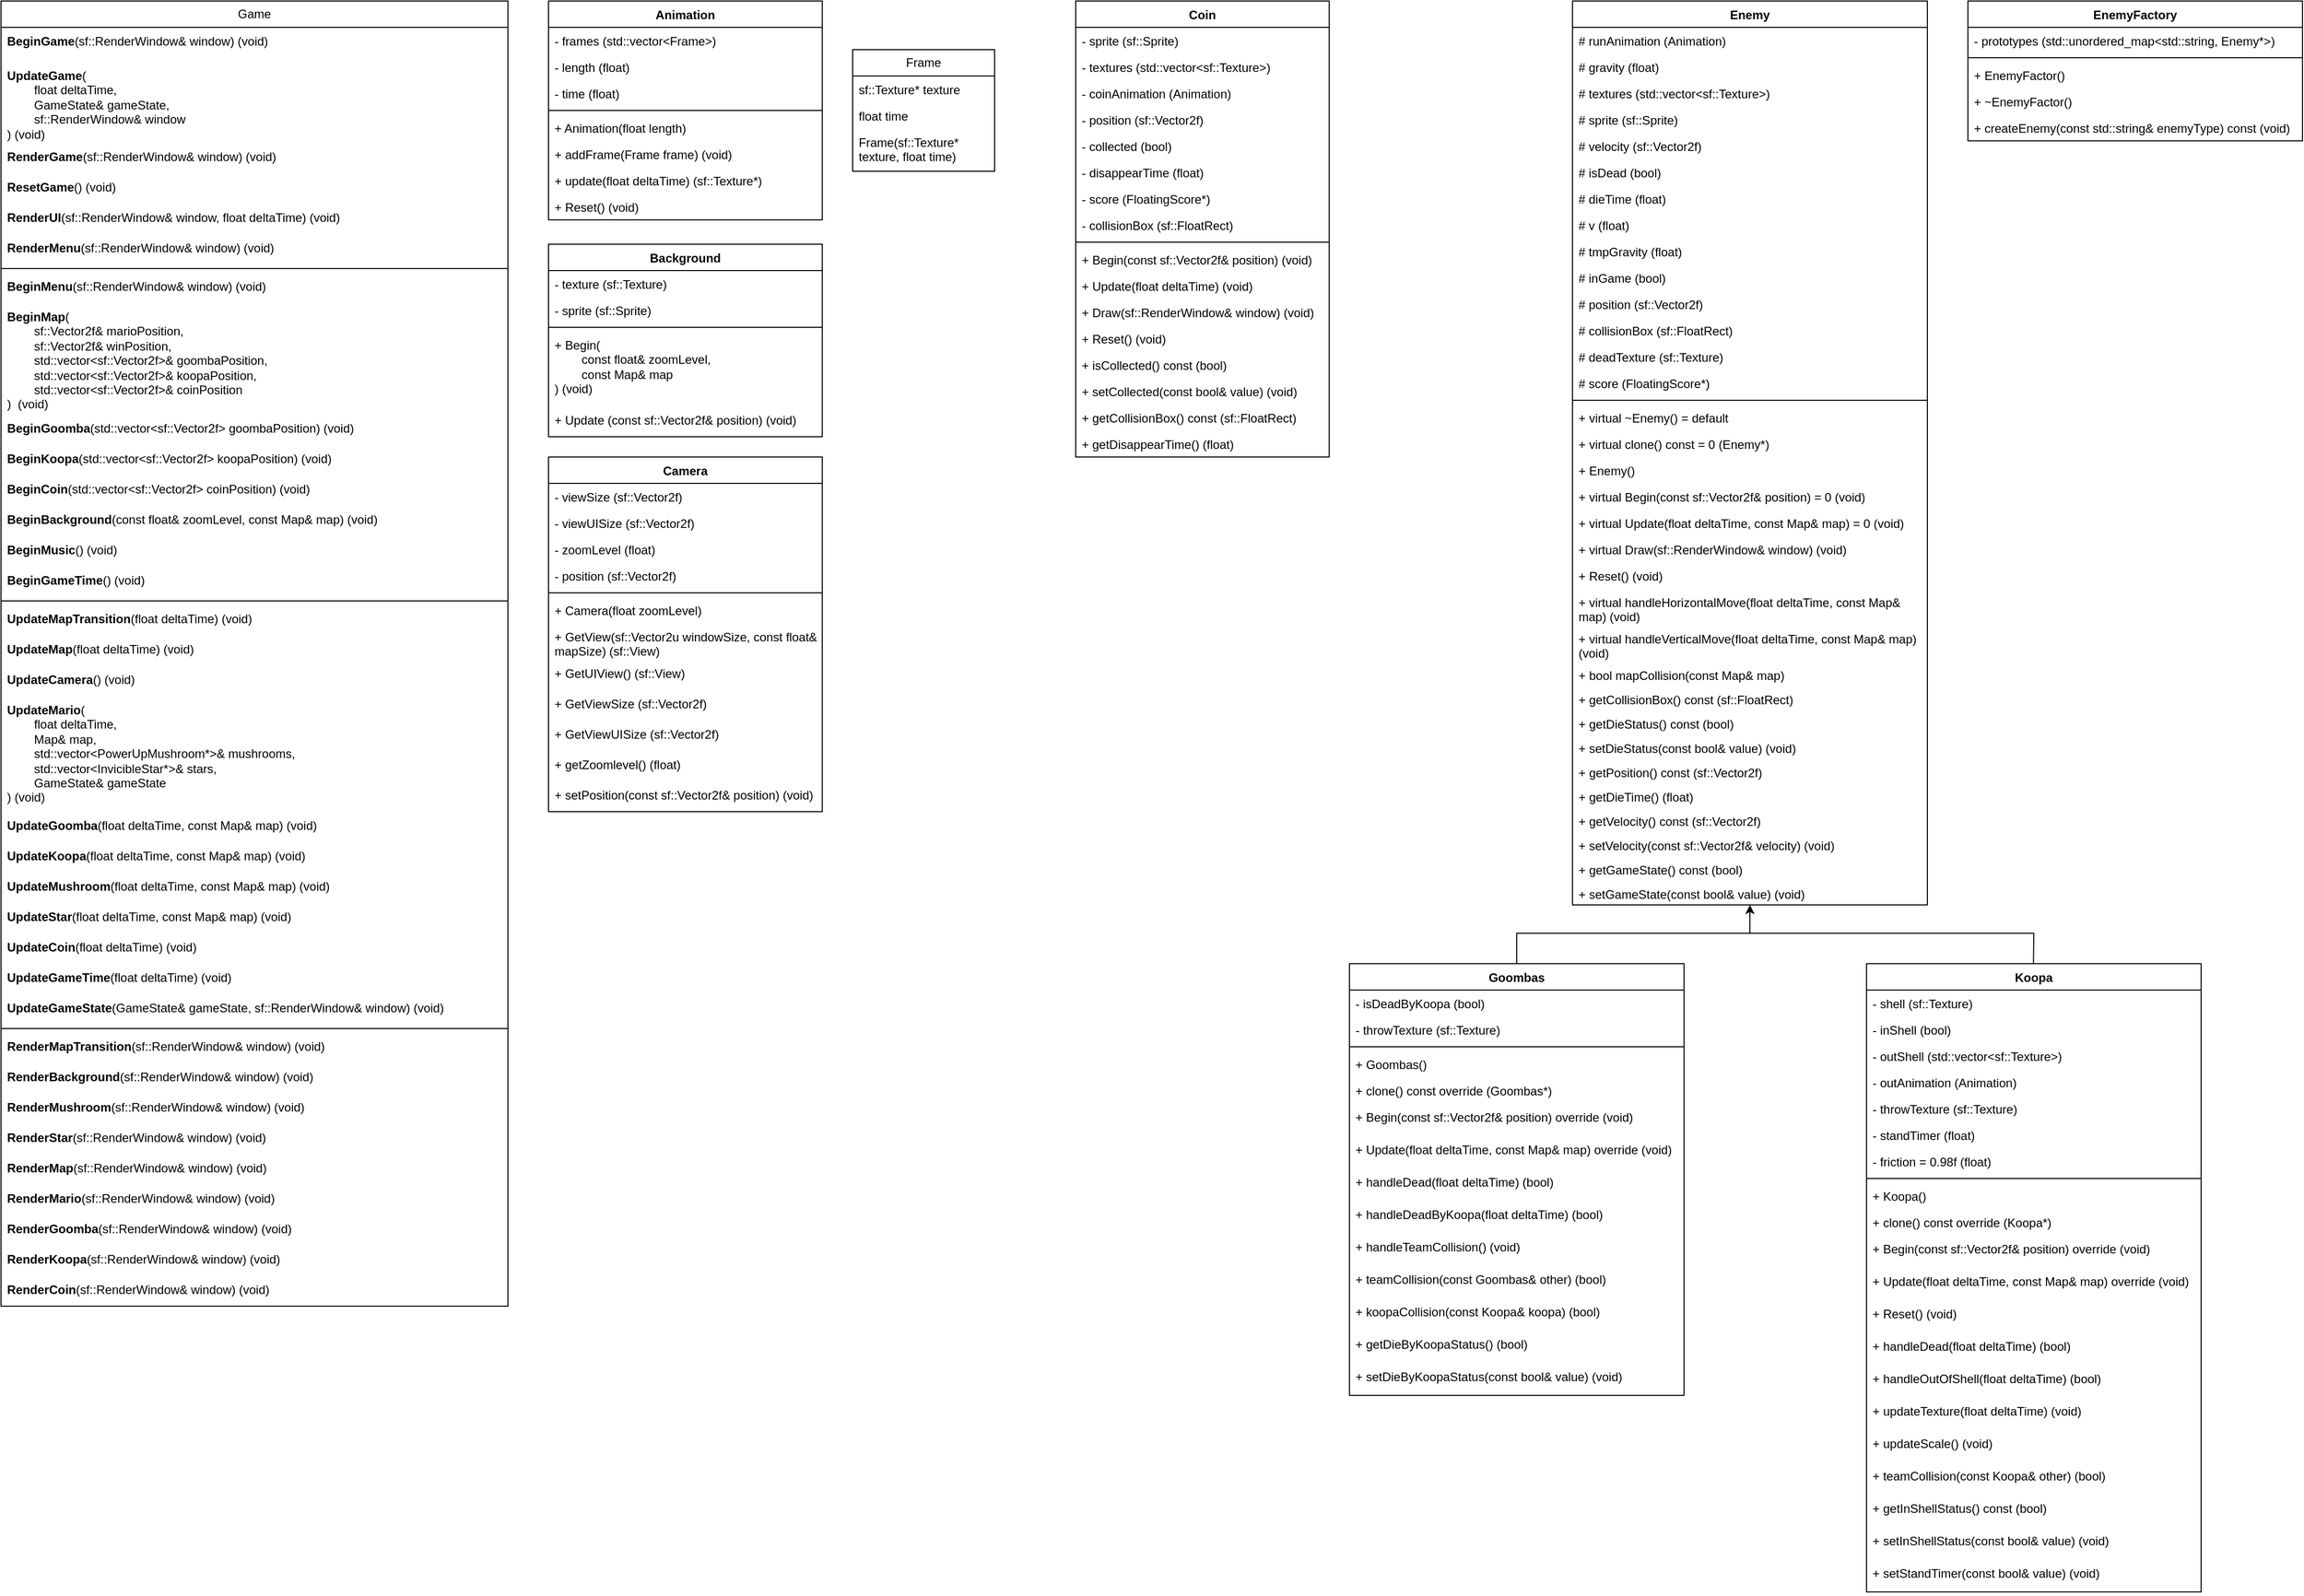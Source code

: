 <mxfile version="24.9.3">
  <diagram name="Page-1" id="PQPXkUBVj6jZy4rvquV9">
    <mxGraphModel dx="447" dy="222" grid="1" gridSize="10" guides="1" tooltips="1" connect="1" arrows="1" fold="1" page="1" pageScale="1" pageWidth="827" pageHeight="1169" math="0" shadow="0">
      <root>
        <mxCell id="0" />
        <mxCell id="1" parent="0" />
        <mxCell id="ywneILTHRXz3O28Ys9i8-1" value="Game" style="swimlane;fontStyle=0;childLayout=stackLayout;horizontal=1;startSize=26;fillColor=none;horizontalStack=0;resizeParent=1;resizeParentMax=0;resizeLast=0;collapsible=1;marginBottom=0;whiteSpace=wrap;html=1;" parent="1" vertex="1">
          <mxGeometry x="170" y="60" width="500" height="1288" as="geometry" />
        </mxCell>
        <mxCell id="ywneILTHRXz3O28Ys9i8-2" value="&lt;b&gt;BeginGame&lt;/b&gt;(sf::RenderWindow&amp;amp; window) (void)" style="text;align=left;verticalAlign=top;spacingLeft=4;spacingRight=4;overflow=hidden;rotatable=0;points=[[0,0.5],[1,0.5]];portConstraint=eastwest;whiteSpace=wrap;html=1;" parent="ywneILTHRXz3O28Ys9i8-1" vertex="1">
          <mxGeometry y="26" width="500" height="34" as="geometry" />
        </mxCell>
        <mxCell id="ywneILTHRXz3O28Ys9i8-3" value="&lt;b&gt;UpdateGame&lt;/b&gt;(&lt;div&gt;&lt;span style=&quot;white-space: pre;&quot;&gt;&#x9;&lt;/span&gt;float deltaTime,&amp;nbsp;&lt;/div&gt;&lt;div&gt;&lt;span style=&quot;white-space: pre;&quot;&gt;&#x9;&lt;/span&gt;GameState&amp;amp; gameState,&amp;nbsp;&lt;/div&gt;&lt;div&gt;&lt;span style=&quot;white-space: pre;&quot;&gt;&#x9;&lt;/span&gt;sf::RenderWindow&amp;amp; window&lt;/div&gt;&lt;div&gt;) (void)&lt;/div&gt;" style="text;align=left;verticalAlign=top;spacingLeft=4;spacingRight=4;overflow=hidden;rotatable=0;points=[[0,0.5],[1,0.5]];portConstraint=eastwest;whiteSpace=wrap;html=1;" parent="ywneILTHRXz3O28Ys9i8-1" vertex="1">
          <mxGeometry y="60" width="500" height="80" as="geometry" />
        </mxCell>
        <mxCell id="ywneILTHRXz3O28Ys9i8-4" value="&lt;b&gt;RenderGame&lt;/b&gt;(sf::RenderWindow&amp;amp; window) (void)" style="text;align=left;verticalAlign=top;spacingLeft=4;spacingRight=4;overflow=hidden;rotatable=0;points=[[0,0.5],[1,0.5]];portConstraint=eastwest;whiteSpace=wrap;html=1;" parent="ywneILTHRXz3O28Ys9i8-1" vertex="1">
          <mxGeometry y="140" width="500" height="30" as="geometry" />
        </mxCell>
        <mxCell id="ywneILTHRXz3O28Ys9i8-7" value="&lt;b&gt;ResetGame&lt;/b&gt;() (void)" style="text;align=left;verticalAlign=top;spacingLeft=4;spacingRight=4;overflow=hidden;rotatable=0;points=[[0,0.5],[1,0.5]];portConstraint=eastwest;whiteSpace=wrap;html=1;" parent="ywneILTHRXz3O28Ys9i8-1" vertex="1">
          <mxGeometry y="170" width="500" height="30" as="geometry" />
        </mxCell>
        <mxCell id="ywneILTHRXz3O28Ys9i8-5" value="&lt;b&gt;RenderUI&lt;/b&gt;(sf::RenderWindow&amp;amp; window, float deltaTime) (void)" style="text;align=left;verticalAlign=top;spacingLeft=4;spacingRight=4;overflow=hidden;rotatable=0;points=[[0,0.5],[1,0.5]];portConstraint=eastwest;whiteSpace=wrap;html=1;" parent="ywneILTHRXz3O28Ys9i8-1" vertex="1">
          <mxGeometry y="200" width="500" height="30" as="geometry" />
        </mxCell>
        <mxCell id="ywneILTHRXz3O28Ys9i8-6" value="&lt;b&gt;RenderMenu&lt;/b&gt;(sf::RenderWindow&amp;amp; window) (void)" style="text;align=left;verticalAlign=top;spacingLeft=4;spacingRight=4;overflow=hidden;rotatable=0;points=[[0,0.5],[1,0.5]];portConstraint=eastwest;whiteSpace=wrap;html=1;" parent="ywneILTHRXz3O28Ys9i8-1" vertex="1">
          <mxGeometry y="230" width="500" height="30" as="geometry" />
        </mxCell>
        <mxCell id="ywneILTHRXz3O28Ys9i8-18" value="" style="line;strokeWidth=1;fillColor=none;align=left;verticalAlign=middle;spacingTop=-1;spacingLeft=3;spacingRight=3;rotatable=0;labelPosition=right;points=[];portConstraint=eastwest;strokeColor=inherit;" parent="ywneILTHRXz3O28Ys9i8-1" vertex="1">
          <mxGeometry y="260" width="500" height="8" as="geometry" />
        </mxCell>
        <mxCell id="ywneILTHRXz3O28Ys9i8-10" value="&lt;b&gt;BeginMenu&lt;/b&gt;(sf::RenderWindow&amp;amp; window) (void)" style="text;strokeColor=none;fillColor=none;align=left;verticalAlign=top;spacingLeft=4;spacingRight=4;overflow=hidden;rotatable=0;points=[[0,0.5],[1,0.5]];portConstraint=eastwest;whiteSpace=wrap;html=1;" parent="ywneILTHRXz3O28Ys9i8-1" vertex="1">
          <mxGeometry y="268" width="500" height="30" as="geometry" />
        </mxCell>
        <mxCell id="ywneILTHRXz3O28Ys9i8-11" value="&lt;b&gt;BeginMap&lt;/b&gt;(&lt;div&gt;&lt;span style=&quot;white-space: pre;&quot;&gt;&#x9;&lt;/span&gt;sf::Vector2f&amp;amp; marioPosition,&lt;/div&gt;&lt;div&gt;&lt;span style=&quot;white-space: pre;&quot;&gt;&#x9;&lt;/span&gt;sf::Vector2f&amp;amp; winPosition,&lt;/div&gt;&lt;div&gt;&lt;span style=&quot;white-space: pre;&quot;&gt;&#x9;&lt;/span&gt;std::vector&amp;lt;sf::Vector2f&amp;gt;&amp;amp; goombaPosition,&lt;/div&gt;&lt;div&gt;&lt;span style=&quot;white-space: pre;&quot;&gt;&#x9;&lt;/span&gt;std::vector&amp;lt;sf::Vector2f&amp;gt;&amp;amp; koopaPosition,&amp;nbsp;&lt;/div&gt;&lt;div&gt;&lt;span style=&quot;white-space: pre;&quot;&gt;&#x9;&lt;/span&gt;std::vector&amp;lt;sf::Vector2f&amp;gt;&amp;amp; coinPosition&lt;br&gt;&lt;div&gt;)&amp;nbsp; (void)&lt;/div&gt;&lt;/div&gt;" style="text;strokeColor=none;fillColor=none;align=left;verticalAlign=top;spacingLeft=4;spacingRight=4;overflow=hidden;rotatable=0;points=[[0,0.5],[1,0.5]];portConstraint=eastwest;whiteSpace=wrap;html=1;" parent="ywneILTHRXz3O28Ys9i8-1" vertex="1">
          <mxGeometry y="298" width="500" height="110" as="geometry" />
        </mxCell>
        <mxCell id="ywneILTHRXz3O28Ys9i8-12" value="&lt;b&gt;BeginGoomba&lt;/b&gt;(std::vector&amp;lt;sf::Vector2f&amp;gt; goombaPosition) (void)" style="text;strokeColor=none;fillColor=none;align=left;verticalAlign=top;spacingLeft=4;spacingRight=4;overflow=hidden;rotatable=0;points=[[0,0.5],[1,0.5]];portConstraint=eastwest;whiteSpace=wrap;html=1;" parent="ywneILTHRXz3O28Ys9i8-1" vertex="1">
          <mxGeometry y="408" width="500" height="30" as="geometry" />
        </mxCell>
        <mxCell id="ywneILTHRXz3O28Ys9i8-13" value="&lt;b&gt;BeginKoopa&lt;/b&gt;(std::vector&amp;lt;sf::Vector2f&amp;gt; koopaPosition) (void)" style="text;strokeColor=none;fillColor=none;align=left;verticalAlign=top;spacingLeft=4;spacingRight=4;overflow=hidden;rotatable=0;points=[[0,0.5],[1,0.5]];portConstraint=eastwest;whiteSpace=wrap;html=1;" parent="ywneILTHRXz3O28Ys9i8-1" vertex="1">
          <mxGeometry y="438" width="500" height="30" as="geometry" />
        </mxCell>
        <mxCell id="ywneILTHRXz3O28Ys9i8-14" value="&lt;b&gt;BeginCoin&lt;/b&gt;(std::vector&amp;lt;sf::Vector2f&amp;gt; coinPosition) (void)" style="text;strokeColor=none;fillColor=none;align=left;verticalAlign=top;spacingLeft=4;spacingRight=4;overflow=hidden;rotatable=0;points=[[0,0.5],[1,0.5]];portConstraint=eastwest;whiteSpace=wrap;html=1;" parent="ywneILTHRXz3O28Ys9i8-1" vertex="1">
          <mxGeometry y="468" width="500" height="30" as="geometry" />
        </mxCell>
        <mxCell id="ywneILTHRXz3O28Ys9i8-15" value="&lt;b&gt;BeginBackground&lt;/b&gt;(const float&amp;amp; zoomLevel, const Map&amp;amp; map) (void)" style="text;strokeColor=none;fillColor=none;align=left;verticalAlign=top;spacingLeft=4;spacingRight=4;overflow=hidden;rotatable=0;points=[[0,0.5],[1,0.5]];portConstraint=eastwest;whiteSpace=wrap;html=1;" parent="ywneILTHRXz3O28Ys9i8-1" vertex="1">
          <mxGeometry y="498" width="500" height="30" as="geometry" />
        </mxCell>
        <mxCell id="ywneILTHRXz3O28Ys9i8-16" value="&lt;b&gt;BeginMusic&lt;/b&gt;() (void)" style="text;strokeColor=none;fillColor=none;align=left;verticalAlign=top;spacingLeft=4;spacingRight=4;overflow=hidden;rotatable=0;points=[[0,0.5],[1,0.5]];portConstraint=eastwest;whiteSpace=wrap;html=1;" parent="ywneILTHRXz3O28Ys9i8-1" vertex="1">
          <mxGeometry y="528" width="500" height="30" as="geometry" />
        </mxCell>
        <mxCell id="ywneILTHRXz3O28Ys9i8-17" value="&lt;b&gt;BeginGameTime&lt;/b&gt;() (void)" style="text;strokeColor=none;fillColor=none;align=left;verticalAlign=top;spacingLeft=4;spacingRight=4;overflow=hidden;rotatable=0;points=[[0,0.5],[1,0.5]];portConstraint=eastwest;whiteSpace=wrap;html=1;" parent="ywneILTHRXz3O28Ys9i8-1" vertex="1">
          <mxGeometry y="558" width="500" height="30" as="geometry" />
        </mxCell>
        <mxCell id="ywneILTHRXz3O28Ys9i8-20" value="" style="line;strokeWidth=1;fillColor=none;align=left;verticalAlign=middle;spacingTop=-1;spacingLeft=3;spacingRight=3;rotatable=0;labelPosition=right;points=[];portConstraint=eastwest;strokeColor=inherit;" parent="ywneILTHRXz3O28Ys9i8-1" vertex="1">
          <mxGeometry y="588" width="500" height="8" as="geometry" />
        </mxCell>
        <mxCell id="ywneILTHRXz3O28Ys9i8-19" value="&lt;b&gt;UpdateMapTransition&lt;/b&gt;(float deltaTime) (void)" style="text;strokeColor=none;fillColor=none;align=left;verticalAlign=top;spacingLeft=4;spacingRight=4;overflow=hidden;rotatable=0;points=[[0,0.5],[1,0.5]];portConstraint=eastwest;whiteSpace=wrap;html=1;" parent="ywneILTHRXz3O28Ys9i8-1" vertex="1">
          <mxGeometry y="596" width="500" height="30" as="geometry" />
        </mxCell>
        <mxCell id="ywneILTHRXz3O28Ys9i8-21" value="&lt;b&gt;UpdateMap&lt;/b&gt;(float deltaTime) (void)" style="text;strokeColor=none;fillColor=none;align=left;verticalAlign=top;spacingLeft=4;spacingRight=4;overflow=hidden;rotatable=0;points=[[0,0.5],[1,0.5]];portConstraint=eastwest;whiteSpace=wrap;html=1;" parent="ywneILTHRXz3O28Ys9i8-1" vertex="1">
          <mxGeometry y="626" width="500" height="30" as="geometry" />
        </mxCell>
        <mxCell id="ywneILTHRXz3O28Ys9i8-22" value="&lt;b&gt;UpdateCamera&lt;/b&gt;() (void)" style="text;strokeColor=none;fillColor=none;align=left;verticalAlign=top;spacingLeft=4;spacingRight=4;overflow=hidden;rotatable=0;points=[[0,0.5],[1,0.5]];portConstraint=eastwest;whiteSpace=wrap;html=1;" parent="ywneILTHRXz3O28Ys9i8-1" vertex="1">
          <mxGeometry y="656" width="500" height="30" as="geometry" />
        </mxCell>
        <mxCell id="ywneILTHRXz3O28Ys9i8-23" value="&lt;b&gt;UpdateMario&lt;/b&gt;(&lt;div&gt;&lt;span style=&quot;white-space: pre;&quot;&gt;&#x9;&lt;/span&gt;float deltaTime,&lt;br&gt;&lt;/div&gt;&lt;div&gt;&lt;span style=&quot;white-space: pre;&quot;&gt;&#x9;&lt;/span&gt;Map&amp;amp; map,&lt;/div&gt;&lt;div&gt;&lt;span style=&quot;white-space: pre;&quot;&gt;&#x9;&lt;/span&gt;std::vector&amp;lt;PowerUpMushroom*&amp;gt;&amp;amp; mushrooms,&lt;br&gt;&lt;/div&gt;&lt;div&gt;&lt;span style=&quot;white-space: pre;&quot;&gt;&#x9;&lt;/span&gt;std::vector&amp;lt;InvicibleStar*&amp;gt;&amp;amp; stars,&lt;/div&gt;&lt;div&gt;&lt;span style=&quot;white-space: pre;&quot;&gt;&#x9;&lt;/span&gt;GameState&amp;amp; gameState&lt;br&gt;&lt;/div&gt;&lt;div&gt;) (void)&lt;/div&gt;" style="text;strokeColor=none;fillColor=none;align=left;verticalAlign=top;spacingLeft=4;spacingRight=4;overflow=hidden;rotatable=0;points=[[0,0.5],[1,0.5]];portConstraint=eastwest;whiteSpace=wrap;html=1;" parent="ywneILTHRXz3O28Ys9i8-1" vertex="1">
          <mxGeometry y="686" width="500" height="114" as="geometry" />
        </mxCell>
        <mxCell id="ywneILTHRXz3O28Ys9i8-24" value="&lt;b&gt;UpdateGoomba&lt;/b&gt;(float deltaTime, const Map&amp;amp; map) (void)" style="text;strokeColor=none;fillColor=none;align=left;verticalAlign=top;spacingLeft=4;spacingRight=4;overflow=hidden;rotatable=0;points=[[0,0.5],[1,0.5]];portConstraint=eastwest;whiteSpace=wrap;html=1;" parent="ywneILTHRXz3O28Ys9i8-1" vertex="1">
          <mxGeometry y="800" width="500" height="30" as="geometry" />
        </mxCell>
        <mxCell id="ywneILTHRXz3O28Ys9i8-25" value="&lt;b&gt;UpdateKoopa&lt;/b&gt;(float deltaTime, const Map&amp;amp; map) (void)" style="text;strokeColor=none;fillColor=none;align=left;verticalAlign=top;spacingLeft=4;spacingRight=4;overflow=hidden;rotatable=0;points=[[0,0.5],[1,0.5]];portConstraint=eastwest;whiteSpace=wrap;html=1;" parent="ywneILTHRXz3O28Ys9i8-1" vertex="1">
          <mxGeometry y="830" width="500" height="30" as="geometry" />
        </mxCell>
        <mxCell id="ywneILTHRXz3O28Ys9i8-26" value="&lt;b&gt;UpdateMushroom&lt;/b&gt;(float deltaTime, const Map&amp;amp; map) (void)" style="text;strokeColor=none;fillColor=none;align=left;verticalAlign=top;spacingLeft=4;spacingRight=4;overflow=hidden;rotatable=0;points=[[0,0.5],[1,0.5]];portConstraint=eastwest;whiteSpace=wrap;html=1;" parent="ywneILTHRXz3O28Ys9i8-1" vertex="1">
          <mxGeometry y="860" width="500" height="30" as="geometry" />
        </mxCell>
        <mxCell id="ywneILTHRXz3O28Ys9i8-27" value="&lt;b&gt;UpdateStar&lt;/b&gt;(float deltaTime, const Map&amp;amp; map) (void)" style="text;strokeColor=none;fillColor=none;align=left;verticalAlign=top;spacingLeft=4;spacingRight=4;overflow=hidden;rotatable=0;points=[[0,0.5],[1,0.5]];portConstraint=eastwest;whiteSpace=wrap;html=1;" parent="ywneILTHRXz3O28Ys9i8-1" vertex="1">
          <mxGeometry y="890" width="500" height="30" as="geometry" />
        </mxCell>
        <mxCell id="ywneILTHRXz3O28Ys9i8-28" value="&lt;b&gt;UpdateCoin&lt;/b&gt;(float deltaTime) (void)" style="text;strokeColor=none;fillColor=none;align=left;verticalAlign=top;spacingLeft=4;spacingRight=4;overflow=hidden;rotatable=0;points=[[0,0.5],[1,0.5]];portConstraint=eastwest;whiteSpace=wrap;html=1;" parent="ywneILTHRXz3O28Ys9i8-1" vertex="1">
          <mxGeometry y="920" width="500" height="30" as="geometry" />
        </mxCell>
        <mxCell id="ywneILTHRXz3O28Ys9i8-29" value="&lt;b&gt;UpdateGameTime&lt;/b&gt;(float deltaTime) (void)" style="text;strokeColor=none;fillColor=none;align=left;verticalAlign=top;spacingLeft=4;spacingRight=4;overflow=hidden;rotatable=0;points=[[0,0.5],[1,0.5]];portConstraint=eastwest;whiteSpace=wrap;html=1;" parent="ywneILTHRXz3O28Ys9i8-1" vertex="1">
          <mxGeometry y="950" width="500" height="30" as="geometry" />
        </mxCell>
        <mxCell id="ywneILTHRXz3O28Ys9i8-30" value="&lt;b&gt;UpdateGameState&lt;/b&gt;(GameState&amp;amp; gameState, sf::RenderWindow&amp;amp; window) (void)" style="text;strokeColor=none;fillColor=none;align=left;verticalAlign=top;spacingLeft=4;spacingRight=4;overflow=hidden;rotatable=0;points=[[0,0.5],[1,0.5]];portConstraint=eastwest;whiteSpace=wrap;html=1;" parent="ywneILTHRXz3O28Ys9i8-1" vertex="1">
          <mxGeometry y="980" width="500" height="30" as="geometry" />
        </mxCell>
        <mxCell id="ywneILTHRXz3O28Ys9i8-32" value="" style="line;strokeWidth=1;fillColor=none;align=left;verticalAlign=middle;spacingTop=-1;spacingLeft=3;spacingRight=3;rotatable=0;labelPosition=right;points=[];portConstraint=eastwest;strokeColor=inherit;" parent="ywneILTHRXz3O28Ys9i8-1" vertex="1">
          <mxGeometry y="1010" width="500" height="8" as="geometry" />
        </mxCell>
        <mxCell id="ywneILTHRXz3O28Ys9i8-31" value="&lt;b&gt;RenderMapTransition&lt;/b&gt;(sf::RenderWindow&amp;amp; window) (void)" style="text;strokeColor=none;fillColor=none;align=left;verticalAlign=top;spacingLeft=4;spacingRight=4;overflow=hidden;rotatable=0;points=[[0,0.5],[1,0.5]];portConstraint=eastwest;whiteSpace=wrap;html=1;" parent="ywneILTHRXz3O28Ys9i8-1" vertex="1">
          <mxGeometry y="1018" width="500" height="30" as="geometry" />
        </mxCell>
        <mxCell id="ywneILTHRXz3O28Ys9i8-33" value="&lt;b&gt;RenderBackground&lt;/b&gt;(sf::RenderWindow&amp;amp; window) (void)" style="text;strokeColor=none;fillColor=none;align=left;verticalAlign=top;spacingLeft=4;spacingRight=4;overflow=hidden;rotatable=0;points=[[0,0.5],[1,0.5]];portConstraint=eastwest;whiteSpace=wrap;html=1;" parent="ywneILTHRXz3O28Ys9i8-1" vertex="1">
          <mxGeometry y="1048" width="500" height="30" as="geometry" />
        </mxCell>
        <mxCell id="ywneILTHRXz3O28Ys9i8-34" value="&lt;b&gt;RenderMushroom&lt;/b&gt;(sf::RenderWindow&amp;amp; window) (void)" style="text;strokeColor=none;fillColor=none;align=left;verticalAlign=top;spacingLeft=4;spacingRight=4;overflow=hidden;rotatable=0;points=[[0,0.5],[1,0.5]];portConstraint=eastwest;whiteSpace=wrap;html=1;" parent="ywneILTHRXz3O28Ys9i8-1" vertex="1">
          <mxGeometry y="1078" width="500" height="30" as="geometry" />
        </mxCell>
        <mxCell id="ywneILTHRXz3O28Ys9i8-35" value="&lt;b&gt;RenderStar&lt;/b&gt;(sf::RenderWindow&amp;amp; window) (void)" style="text;strokeColor=none;fillColor=none;align=left;verticalAlign=top;spacingLeft=4;spacingRight=4;overflow=hidden;rotatable=0;points=[[0,0.5],[1,0.5]];portConstraint=eastwest;whiteSpace=wrap;html=1;" parent="ywneILTHRXz3O28Ys9i8-1" vertex="1">
          <mxGeometry y="1108" width="500" height="30" as="geometry" />
        </mxCell>
        <mxCell id="ywneILTHRXz3O28Ys9i8-36" value="&lt;b&gt;RenderMap&lt;/b&gt;(sf::RenderWindow&amp;amp; window) (void)" style="text;strokeColor=none;fillColor=none;align=left;verticalAlign=top;spacingLeft=4;spacingRight=4;overflow=hidden;rotatable=0;points=[[0,0.5],[1,0.5]];portConstraint=eastwest;whiteSpace=wrap;html=1;" parent="ywneILTHRXz3O28Ys9i8-1" vertex="1">
          <mxGeometry y="1138" width="500" height="30" as="geometry" />
        </mxCell>
        <mxCell id="ywneILTHRXz3O28Ys9i8-37" value="&lt;b&gt;RenderMario&lt;/b&gt;(sf::RenderWindow&amp;amp; window) (void)" style="text;strokeColor=none;fillColor=none;align=left;verticalAlign=top;spacingLeft=4;spacingRight=4;overflow=hidden;rotatable=0;points=[[0,0.5],[1,0.5]];portConstraint=eastwest;whiteSpace=wrap;html=1;" parent="ywneILTHRXz3O28Ys9i8-1" vertex="1">
          <mxGeometry y="1168" width="500" height="30" as="geometry" />
        </mxCell>
        <mxCell id="ywneILTHRXz3O28Ys9i8-38" value="&lt;b&gt;RenderGoomba&lt;/b&gt;(sf::RenderWindow&amp;amp; window) (void)" style="text;strokeColor=none;fillColor=none;align=left;verticalAlign=top;spacingLeft=4;spacingRight=4;overflow=hidden;rotatable=0;points=[[0,0.5],[1,0.5]];portConstraint=eastwest;whiteSpace=wrap;html=1;" parent="ywneILTHRXz3O28Ys9i8-1" vertex="1">
          <mxGeometry y="1198" width="500" height="30" as="geometry" />
        </mxCell>
        <mxCell id="ywneILTHRXz3O28Ys9i8-39" value="&lt;b&gt;RenderKoopa&lt;/b&gt;(sf::RenderWindow&amp;amp; window) (void)" style="text;strokeColor=none;fillColor=none;align=left;verticalAlign=top;spacingLeft=4;spacingRight=4;overflow=hidden;rotatable=0;points=[[0,0.5],[1,0.5]];portConstraint=eastwest;whiteSpace=wrap;html=1;" parent="ywneILTHRXz3O28Ys9i8-1" vertex="1">
          <mxGeometry y="1228" width="500" height="30" as="geometry" />
        </mxCell>
        <mxCell id="ywneILTHRXz3O28Ys9i8-40" value="&lt;b&gt;RenderCoin&lt;/b&gt;(sf::RenderWindow&amp;amp; window) (void)" style="text;strokeColor=none;fillColor=none;align=left;verticalAlign=top;spacingLeft=4;spacingRight=4;overflow=hidden;rotatable=0;points=[[0,0.5],[1,0.5]];portConstraint=eastwest;whiteSpace=wrap;html=1;" parent="ywneILTHRXz3O28Ys9i8-1" vertex="1">
          <mxGeometry y="1258" width="500" height="30" as="geometry" />
        </mxCell>
        <mxCell id="ywneILTHRXz3O28Ys9i8-41" value="Animation" style="swimlane;fontStyle=1;align=center;verticalAlign=top;childLayout=stackLayout;horizontal=1;startSize=26;horizontalStack=0;resizeParent=1;resizeParentMax=0;resizeLast=0;collapsible=1;marginBottom=0;whiteSpace=wrap;html=1;" parent="1" vertex="1">
          <mxGeometry x="710" y="60" width="270" height="216" as="geometry" />
        </mxCell>
        <mxCell id="ywneILTHRXz3O28Ys9i8-42" value="- frames (std::vector&amp;lt;Frame&amp;gt;)" style="text;strokeColor=none;fillColor=none;align=left;verticalAlign=top;spacingLeft=4;spacingRight=4;overflow=hidden;rotatable=0;points=[[0,0.5],[1,0.5]];portConstraint=eastwest;whiteSpace=wrap;html=1;" parent="ywneILTHRXz3O28Ys9i8-41" vertex="1">
          <mxGeometry y="26" width="270" height="26" as="geometry" />
        </mxCell>
        <mxCell id="ywneILTHRXz3O28Ys9i8-59" value="- length (float)" style="text;strokeColor=none;fillColor=none;align=left;verticalAlign=top;spacingLeft=4;spacingRight=4;overflow=hidden;rotatable=0;points=[[0,0.5],[1,0.5]];portConstraint=eastwest;whiteSpace=wrap;html=1;" parent="ywneILTHRXz3O28Ys9i8-41" vertex="1">
          <mxGeometry y="52" width="270" height="26" as="geometry" />
        </mxCell>
        <mxCell id="ywneILTHRXz3O28Ys9i8-60" value="- time (float)" style="text;strokeColor=none;fillColor=none;align=left;verticalAlign=top;spacingLeft=4;spacingRight=4;overflow=hidden;rotatable=0;points=[[0,0.5],[1,0.5]];portConstraint=eastwest;whiteSpace=wrap;html=1;" parent="ywneILTHRXz3O28Ys9i8-41" vertex="1">
          <mxGeometry y="78" width="270" height="26" as="geometry" />
        </mxCell>
        <mxCell id="ywneILTHRXz3O28Ys9i8-43" value="" style="line;strokeWidth=1;fillColor=none;align=left;verticalAlign=middle;spacingTop=-1;spacingLeft=3;spacingRight=3;rotatable=0;labelPosition=right;points=[];portConstraint=eastwest;strokeColor=inherit;" parent="ywneILTHRXz3O28Ys9i8-41" vertex="1">
          <mxGeometry y="104" width="270" height="8" as="geometry" />
        </mxCell>
        <mxCell id="ywneILTHRXz3O28Ys9i8-44" value="+ Animation(float length)" style="text;strokeColor=none;fillColor=none;align=left;verticalAlign=top;spacingLeft=4;spacingRight=4;overflow=hidden;rotatable=0;points=[[0,0.5],[1,0.5]];portConstraint=eastwest;whiteSpace=wrap;html=1;" parent="ywneILTHRXz3O28Ys9i8-41" vertex="1">
          <mxGeometry y="112" width="270" height="26" as="geometry" />
        </mxCell>
        <mxCell id="ywneILTHRXz3O28Ys9i8-61" value="+ addFrame(Frame frame) (void)" style="text;strokeColor=none;fillColor=none;align=left;verticalAlign=top;spacingLeft=4;spacingRight=4;overflow=hidden;rotatable=0;points=[[0,0.5],[1,0.5]];portConstraint=eastwest;whiteSpace=wrap;html=1;" parent="ywneILTHRXz3O28Ys9i8-41" vertex="1">
          <mxGeometry y="138" width="270" height="26" as="geometry" />
        </mxCell>
        <mxCell id="ywneILTHRXz3O28Ys9i8-62" value="+ update(float deltaTime) (sf::Texture*)" style="text;strokeColor=none;fillColor=none;align=left;verticalAlign=top;spacingLeft=4;spacingRight=4;overflow=hidden;rotatable=0;points=[[0,0.5],[1,0.5]];portConstraint=eastwest;whiteSpace=wrap;html=1;" parent="ywneILTHRXz3O28Ys9i8-41" vertex="1">
          <mxGeometry y="164" width="270" height="26" as="geometry" />
        </mxCell>
        <mxCell id="ywneILTHRXz3O28Ys9i8-63" value="+ Reset() (void)" style="text;strokeColor=none;fillColor=none;align=left;verticalAlign=top;spacingLeft=4;spacingRight=4;overflow=hidden;rotatable=0;points=[[0,0.5],[1,0.5]];portConstraint=eastwest;whiteSpace=wrap;html=1;" parent="ywneILTHRXz3O28Ys9i8-41" vertex="1">
          <mxGeometry y="190" width="270" height="26" as="geometry" />
        </mxCell>
        <mxCell id="ywneILTHRXz3O28Ys9i8-53" value="Frame" style="swimlane;fontStyle=0;childLayout=stackLayout;horizontal=1;startSize=26;fillColor=none;horizontalStack=0;resizeParent=1;resizeParentMax=0;resizeLast=0;collapsible=1;marginBottom=0;whiteSpace=wrap;html=1;" parent="1" vertex="1">
          <mxGeometry x="1010" y="108" width="140" height="120" as="geometry" />
        </mxCell>
        <mxCell id="ywneILTHRXz3O28Ys9i8-54" value="sf::Texture* texture" style="text;strokeColor=none;fillColor=none;align=left;verticalAlign=top;spacingLeft=4;spacingRight=4;overflow=hidden;rotatable=0;points=[[0,0.5],[1,0.5]];portConstraint=eastwest;whiteSpace=wrap;html=1;" parent="ywneILTHRXz3O28Ys9i8-53" vertex="1">
          <mxGeometry y="26" width="140" height="26" as="geometry" />
        </mxCell>
        <mxCell id="ywneILTHRXz3O28Ys9i8-57" value="float time" style="text;strokeColor=none;fillColor=none;align=left;verticalAlign=top;spacingLeft=4;spacingRight=4;overflow=hidden;rotatable=0;points=[[0,0.5],[1,0.5]];portConstraint=eastwest;whiteSpace=wrap;html=1;" parent="ywneILTHRXz3O28Ys9i8-53" vertex="1">
          <mxGeometry y="52" width="140" height="26" as="geometry" />
        </mxCell>
        <mxCell id="ywneILTHRXz3O28Ys9i8-58" value="Frame(sf::Texture* texture, float time)" style="text;strokeColor=none;fillColor=none;align=left;verticalAlign=top;spacingLeft=4;spacingRight=4;overflow=hidden;rotatable=0;points=[[0,0.5],[1,0.5]];portConstraint=eastwest;whiteSpace=wrap;html=1;" parent="ywneILTHRXz3O28Ys9i8-53" vertex="1">
          <mxGeometry y="78" width="140" height="42" as="geometry" />
        </mxCell>
        <mxCell id="ywneILTHRXz3O28Ys9i8-64" value="Background" style="swimlane;fontStyle=1;align=center;verticalAlign=top;childLayout=stackLayout;horizontal=1;startSize=26;horizontalStack=0;resizeParent=1;resizeParentMax=0;resizeLast=0;collapsible=1;marginBottom=0;whiteSpace=wrap;html=1;" parent="1" vertex="1">
          <mxGeometry x="710" y="300" width="270" height="190" as="geometry" />
        </mxCell>
        <mxCell id="ywneILTHRXz3O28Ys9i8-65" value="- texture (sf::Texture)" style="text;strokeColor=none;fillColor=none;align=left;verticalAlign=top;spacingLeft=4;spacingRight=4;overflow=hidden;rotatable=0;points=[[0,0.5],[1,0.5]];portConstraint=eastwest;whiteSpace=wrap;html=1;" parent="ywneILTHRXz3O28Ys9i8-64" vertex="1">
          <mxGeometry y="26" width="270" height="26" as="geometry" />
        </mxCell>
        <mxCell id="ywneILTHRXz3O28Ys9i8-68" value="- sprite (sf::Sprite)" style="text;strokeColor=none;fillColor=none;align=left;verticalAlign=top;spacingLeft=4;spacingRight=4;overflow=hidden;rotatable=0;points=[[0,0.5],[1,0.5]];portConstraint=eastwest;whiteSpace=wrap;html=1;" parent="ywneILTHRXz3O28Ys9i8-64" vertex="1">
          <mxGeometry y="52" width="270" height="26" as="geometry" />
        </mxCell>
        <mxCell id="ywneILTHRXz3O28Ys9i8-66" value="" style="line;strokeWidth=1;fillColor=none;align=left;verticalAlign=middle;spacingTop=-1;spacingLeft=3;spacingRight=3;rotatable=0;labelPosition=right;points=[];portConstraint=eastwest;strokeColor=inherit;" parent="ywneILTHRXz3O28Ys9i8-64" vertex="1">
          <mxGeometry y="78" width="270" height="8" as="geometry" />
        </mxCell>
        <mxCell id="ywneILTHRXz3O28Ys9i8-67" value="+ Begin(&lt;div&gt;&lt;span style=&quot;white-space: pre;&quot;&gt;&#x9;&lt;/span&gt;const float&amp;amp; zoomLevel,&lt;/div&gt;&lt;div&gt;&lt;span style=&quot;white-space: pre;&quot;&gt;&#x9;&lt;/span&gt;const Map&amp;amp; map&lt;br&gt;&lt;/div&gt;&lt;div&gt;) (void)&lt;/div&gt;" style="text;strokeColor=none;fillColor=none;align=left;verticalAlign=top;spacingLeft=4;spacingRight=4;overflow=hidden;rotatable=0;points=[[0,0.5],[1,0.5]];portConstraint=eastwest;whiteSpace=wrap;html=1;" parent="ywneILTHRXz3O28Ys9i8-64" vertex="1">
          <mxGeometry y="86" width="270" height="74" as="geometry" />
        </mxCell>
        <mxCell id="ywneILTHRXz3O28Ys9i8-69" value="+ Update (const sf::Vector2f&amp;amp; position) (void)" style="text;strokeColor=none;fillColor=none;align=left;verticalAlign=top;spacingLeft=4;spacingRight=4;overflow=hidden;rotatable=0;points=[[0,0.5],[1,0.5]];portConstraint=eastwest;whiteSpace=wrap;html=1;" parent="ywneILTHRXz3O28Ys9i8-64" vertex="1">
          <mxGeometry y="160" width="270" height="30" as="geometry" />
        </mxCell>
        <mxCell id="ywneILTHRXz3O28Ys9i8-71" value="Camera" style="swimlane;fontStyle=1;align=center;verticalAlign=top;childLayout=stackLayout;horizontal=1;startSize=26;horizontalStack=0;resizeParent=1;resizeParentMax=0;resizeLast=0;collapsible=1;marginBottom=0;whiteSpace=wrap;html=1;" parent="1" vertex="1">
          <mxGeometry x="710" y="510" width="270" height="350" as="geometry" />
        </mxCell>
        <mxCell id="ywneILTHRXz3O28Ys9i8-72" value="- viewSize (sf::Vector2f)" style="text;strokeColor=none;fillColor=none;align=left;verticalAlign=top;spacingLeft=4;spacingRight=4;overflow=hidden;rotatable=0;points=[[0,0.5],[1,0.5]];portConstraint=eastwest;whiteSpace=wrap;html=1;" parent="ywneILTHRXz3O28Ys9i8-71" vertex="1">
          <mxGeometry y="26" width="270" height="26" as="geometry" />
        </mxCell>
        <mxCell id="ywneILTHRXz3O28Ys9i8-75" value="- viewUISize (sf::Vector2f)" style="text;strokeColor=none;fillColor=none;align=left;verticalAlign=top;spacingLeft=4;spacingRight=4;overflow=hidden;rotatable=0;points=[[0,0.5],[1,0.5]];portConstraint=eastwest;whiteSpace=wrap;html=1;" parent="ywneILTHRXz3O28Ys9i8-71" vertex="1">
          <mxGeometry y="52" width="270" height="26" as="geometry" />
        </mxCell>
        <mxCell id="ywneILTHRXz3O28Ys9i8-76" value="- zoomLevel (float)" style="text;strokeColor=none;fillColor=none;align=left;verticalAlign=top;spacingLeft=4;spacingRight=4;overflow=hidden;rotatable=0;points=[[0,0.5],[1,0.5]];portConstraint=eastwest;whiteSpace=wrap;html=1;" parent="ywneILTHRXz3O28Ys9i8-71" vertex="1">
          <mxGeometry y="78" width="270" height="26" as="geometry" />
        </mxCell>
        <mxCell id="ywneILTHRXz3O28Ys9i8-77" value="- position (sf::Vector2f)" style="text;strokeColor=none;fillColor=none;align=left;verticalAlign=top;spacingLeft=4;spacingRight=4;overflow=hidden;rotatable=0;points=[[0,0.5],[1,0.5]];portConstraint=eastwest;whiteSpace=wrap;html=1;" parent="ywneILTHRXz3O28Ys9i8-71" vertex="1">
          <mxGeometry y="104" width="270" height="26" as="geometry" />
        </mxCell>
        <mxCell id="ywneILTHRXz3O28Ys9i8-73" value="" style="line;strokeWidth=1;fillColor=none;align=left;verticalAlign=middle;spacingTop=-1;spacingLeft=3;spacingRight=3;rotatable=0;labelPosition=right;points=[];portConstraint=eastwest;strokeColor=inherit;" parent="ywneILTHRXz3O28Ys9i8-71" vertex="1">
          <mxGeometry y="130" width="270" height="8" as="geometry" />
        </mxCell>
        <mxCell id="ywneILTHRXz3O28Ys9i8-74" value="+ Camera(float zoomLevel)" style="text;strokeColor=none;fillColor=none;align=left;verticalAlign=top;spacingLeft=4;spacingRight=4;overflow=hidden;rotatable=0;points=[[0,0.5],[1,0.5]];portConstraint=eastwest;whiteSpace=wrap;html=1;" parent="ywneILTHRXz3O28Ys9i8-71" vertex="1">
          <mxGeometry y="138" width="270" height="26" as="geometry" />
        </mxCell>
        <mxCell id="ywneILTHRXz3O28Ys9i8-78" value="+ GetView(sf::Vector2u windowSize, const float&amp;amp; mapSize) (sf::View)" style="text;strokeColor=none;fillColor=none;align=left;verticalAlign=top;spacingLeft=4;spacingRight=4;overflow=hidden;rotatable=0;points=[[0,0.5],[1,0.5]];portConstraint=eastwest;whiteSpace=wrap;html=1;" parent="ywneILTHRXz3O28Ys9i8-71" vertex="1">
          <mxGeometry y="164" width="270" height="36" as="geometry" />
        </mxCell>
        <mxCell id="ywneILTHRXz3O28Ys9i8-79" value="+ GetUIView() (sf::View)" style="text;strokeColor=none;fillColor=none;align=left;verticalAlign=top;spacingLeft=4;spacingRight=4;overflow=hidden;rotatable=0;points=[[0,0.5],[1,0.5]];portConstraint=eastwest;whiteSpace=wrap;html=1;" parent="ywneILTHRXz3O28Ys9i8-71" vertex="1">
          <mxGeometry y="200" width="270" height="30" as="geometry" />
        </mxCell>
        <mxCell id="ywneILTHRXz3O28Ys9i8-80" value="+ GetViewSize (sf::Vector2f)" style="text;strokeColor=none;fillColor=none;align=left;verticalAlign=top;spacingLeft=4;spacingRight=4;overflow=hidden;rotatable=0;points=[[0,0.5],[1,0.5]];portConstraint=eastwest;whiteSpace=wrap;html=1;" parent="ywneILTHRXz3O28Ys9i8-71" vertex="1">
          <mxGeometry y="230" width="270" height="30" as="geometry" />
        </mxCell>
        <mxCell id="ywneILTHRXz3O28Ys9i8-81" value="+ GetViewUISize (sf::Vector2f)" style="text;strokeColor=none;fillColor=none;align=left;verticalAlign=top;spacingLeft=4;spacingRight=4;overflow=hidden;rotatable=0;points=[[0,0.5],[1,0.5]];portConstraint=eastwest;whiteSpace=wrap;html=1;" parent="ywneILTHRXz3O28Ys9i8-71" vertex="1">
          <mxGeometry y="260" width="270" height="30" as="geometry" />
        </mxCell>
        <mxCell id="ywneILTHRXz3O28Ys9i8-82" value="+ getZoomlevel() (float)" style="text;strokeColor=none;fillColor=none;align=left;verticalAlign=top;spacingLeft=4;spacingRight=4;overflow=hidden;rotatable=0;points=[[0,0.5],[1,0.5]];portConstraint=eastwest;whiteSpace=wrap;html=1;" parent="ywneILTHRXz3O28Ys9i8-71" vertex="1">
          <mxGeometry y="290" width="270" height="30" as="geometry" />
        </mxCell>
        <mxCell id="ywneILTHRXz3O28Ys9i8-83" value="+ setPosition(const sf::Vector2f&amp;amp; position) (void)" style="text;strokeColor=none;fillColor=none;align=left;verticalAlign=top;spacingLeft=4;spacingRight=4;overflow=hidden;rotatable=0;points=[[0,0.5],[1,0.5]];portConstraint=eastwest;whiteSpace=wrap;html=1;" parent="ywneILTHRXz3O28Ys9i8-71" vertex="1">
          <mxGeometry y="320" width="270" height="30" as="geometry" />
        </mxCell>
        <mxCell id="ywneILTHRXz3O28Ys9i8-84" value="Coin" style="swimlane;fontStyle=1;align=center;verticalAlign=top;childLayout=stackLayout;horizontal=1;startSize=26;horizontalStack=0;resizeParent=1;resizeParentMax=0;resizeLast=0;collapsible=1;marginBottom=0;whiteSpace=wrap;html=1;" parent="1" vertex="1">
          <mxGeometry x="1230" y="60" width="250" height="450" as="geometry" />
        </mxCell>
        <mxCell id="ywneILTHRXz3O28Ys9i8-85" value="- sprite (sf::Sprite)&amp;nbsp;&amp;nbsp;" style="text;strokeColor=none;fillColor=none;align=left;verticalAlign=top;spacingLeft=4;spacingRight=4;overflow=hidden;rotatable=0;points=[[0,0.5],[1,0.5]];portConstraint=eastwest;whiteSpace=wrap;html=1;" parent="ywneILTHRXz3O28Ys9i8-84" vertex="1">
          <mxGeometry y="26" width="250" height="26" as="geometry" />
        </mxCell>
        <mxCell id="ywneILTHRXz3O28Ys9i8-92" value="- textures (std::vector&amp;lt;sf::Texture&amp;gt;)" style="text;strokeColor=none;fillColor=none;align=left;verticalAlign=top;spacingLeft=4;spacingRight=4;overflow=hidden;rotatable=0;points=[[0,0.5],[1,0.5]];portConstraint=eastwest;whiteSpace=wrap;html=1;" parent="ywneILTHRXz3O28Ys9i8-84" vertex="1">
          <mxGeometry y="52" width="250" height="26" as="geometry" />
        </mxCell>
        <mxCell id="ywneILTHRXz3O28Ys9i8-93" value="- coinAnimation (Animation)" style="text;strokeColor=none;fillColor=none;align=left;verticalAlign=top;spacingLeft=4;spacingRight=4;overflow=hidden;rotatable=0;points=[[0,0.5],[1,0.5]];portConstraint=eastwest;whiteSpace=wrap;html=1;" parent="ywneILTHRXz3O28Ys9i8-84" vertex="1">
          <mxGeometry y="78" width="250" height="26" as="geometry" />
        </mxCell>
        <mxCell id="ywneILTHRXz3O28Ys9i8-94" value="- position (sf::Vector2f)" style="text;strokeColor=none;fillColor=none;align=left;verticalAlign=top;spacingLeft=4;spacingRight=4;overflow=hidden;rotatable=0;points=[[0,0.5],[1,0.5]];portConstraint=eastwest;whiteSpace=wrap;html=1;" parent="ywneILTHRXz3O28Ys9i8-84" vertex="1">
          <mxGeometry y="104" width="250" height="26" as="geometry" />
        </mxCell>
        <mxCell id="ywneILTHRXz3O28Ys9i8-95" value="- collected (bool)" style="text;strokeColor=none;fillColor=none;align=left;verticalAlign=top;spacingLeft=4;spacingRight=4;overflow=hidden;rotatable=0;points=[[0,0.5],[1,0.5]];portConstraint=eastwest;whiteSpace=wrap;html=1;" parent="ywneILTHRXz3O28Ys9i8-84" vertex="1">
          <mxGeometry y="130" width="250" height="26" as="geometry" />
        </mxCell>
        <mxCell id="ywneILTHRXz3O28Ys9i8-96" value="- disappearTime (float)" style="text;strokeColor=none;fillColor=none;align=left;verticalAlign=top;spacingLeft=4;spacingRight=4;overflow=hidden;rotatable=0;points=[[0,0.5],[1,0.5]];portConstraint=eastwest;whiteSpace=wrap;html=1;" parent="ywneILTHRXz3O28Ys9i8-84" vertex="1">
          <mxGeometry y="156" width="250" height="26" as="geometry" />
        </mxCell>
        <mxCell id="ywneILTHRXz3O28Ys9i8-97" value="- score (FloatingScore*)" style="text;strokeColor=none;fillColor=none;align=left;verticalAlign=top;spacingLeft=4;spacingRight=4;overflow=hidden;rotatable=0;points=[[0,0.5],[1,0.5]];portConstraint=eastwest;whiteSpace=wrap;html=1;" parent="ywneILTHRXz3O28Ys9i8-84" vertex="1">
          <mxGeometry y="182" width="250" height="26" as="geometry" />
        </mxCell>
        <mxCell id="ywneILTHRXz3O28Ys9i8-98" value="- collisionBox (sf::FloatRect)" style="text;strokeColor=none;fillColor=none;align=left;verticalAlign=top;spacingLeft=4;spacingRight=4;overflow=hidden;rotatable=0;points=[[0,0.5],[1,0.5]];portConstraint=eastwest;whiteSpace=wrap;html=1;" parent="ywneILTHRXz3O28Ys9i8-84" vertex="1">
          <mxGeometry y="208" width="250" height="26" as="geometry" />
        </mxCell>
        <mxCell id="ywneILTHRXz3O28Ys9i8-86" value="" style="line;strokeWidth=1;fillColor=none;align=left;verticalAlign=middle;spacingTop=-1;spacingLeft=3;spacingRight=3;rotatable=0;labelPosition=right;points=[];portConstraint=eastwest;strokeColor=inherit;" parent="ywneILTHRXz3O28Ys9i8-84" vertex="1">
          <mxGeometry y="234" width="250" height="8" as="geometry" />
        </mxCell>
        <mxCell id="ywneILTHRXz3O28Ys9i8-87" value="+ Begin(const sf::Vector2f&amp;amp; position) (void)" style="text;strokeColor=none;fillColor=none;align=left;verticalAlign=top;spacingLeft=4;spacingRight=4;overflow=hidden;rotatable=0;points=[[0,0.5],[1,0.5]];portConstraint=eastwest;whiteSpace=wrap;html=1;" parent="ywneILTHRXz3O28Ys9i8-84" vertex="1">
          <mxGeometry y="242" width="250" height="26" as="geometry" />
        </mxCell>
        <mxCell id="ywneILTHRXz3O28Ys9i8-99" value="+ Update(float deltaTime) (void)" style="text;strokeColor=none;fillColor=none;align=left;verticalAlign=top;spacingLeft=4;spacingRight=4;overflow=hidden;rotatable=0;points=[[0,0.5],[1,0.5]];portConstraint=eastwest;whiteSpace=wrap;html=1;" parent="ywneILTHRXz3O28Ys9i8-84" vertex="1">
          <mxGeometry y="268" width="250" height="26" as="geometry" />
        </mxCell>
        <mxCell id="ywneILTHRXz3O28Ys9i8-100" value="+ Draw(sf::RenderWindow&amp;amp; window) (void)" style="text;strokeColor=none;fillColor=none;align=left;verticalAlign=top;spacingLeft=4;spacingRight=4;overflow=hidden;rotatable=0;points=[[0,0.5],[1,0.5]];portConstraint=eastwest;whiteSpace=wrap;html=1;" parent="ywneILTHRXz3O28Ys9i8-84" vertex="1">
          <mxGeometry y="294" width="250" height="26" as="geometry" />
        </mxCell>
        <mxCell id="ywneILTHRXz3O28Ys9i8-101" value="+ Reset() (void)" style="text;strokeColor=none;fillColor=none;align=left;verticalAlign=top;spacingLeft=4;spacingRight=4;overflow=hidden;rotatable=0;points=[[0,0.5],[1,0.5]];portConstraint=eastwest;whiteSpace=wrap;html=1;" parent="ywneILTHRXz3O28Ys9i8-84" vertex="1">
          <mxGeometry y="320" width="250" height="26" as="geometry" />
        </mxCell>
        <mxCell id="ywneILTHRXz3O28Ys9i8-102" value="+ isCollected() const (bool)" style="text;strokeColor=none;fillColor=none;align=left;verticalAlign=top;spacingLeft=4;spacingRight=4;overflow=hidden;rotatable=0;points=[[0,0.5],[1,0.5]];portConstraint=eastwest;whiteSpace=wrap;html=1;" parent="ywneILTHRXz3O28Ys9i8-84" vertex="1">
          <mxGeometry y="346" width="250" height="26" as="geometry" />
        </mxCell>
        <mxCell id="ywneILTHRXz3O28Ys9i8-103" value="+ setCollected(const bool&amp;amp; value) (void)" style="text;strokeColor=none;fillColor=none;align=left;verticalAlign=top;spacingLeft=4;spacingRight=4;overflow=hidden;rotatable=0;points=[[0,0.5],[1,0.5]];portConstraint=eastwest;whiteSpace=wrap;html=1;" parent="ywneILTHRXz3O28Ys9i8-84" vertex="1">
          <mxGeometry y="372" width="250" height="26" as="geometry" />
        </mxCell>
        <mxCell id="ywneILTHRXz3O28Ys9i8-104" value="+ getCollisionBox() const (sf::FloatRect)" style="text;strokeColor=none;fillColor=none;align=left;verticalAlign=top;spacingLeft=4;spacingRight=4;overflow=hidden;rotatable=0;points=[[0,0.5],[1,0.5]];portConstraint=eastwest;whiteSpace=wrap;html=1;" parent="ywneILTHRXz3O28Ys9i8-84" vertex="1">
          <mxGeometry y="398" width="250" height="26" as="geometry" />
        </mxCell>
        <mxCell id="ywneILTHRXz3O28Ys9i8-105" value="+ getDisappearTime() (float)" style="text;strokeColor=none;fillColor=none;align=left;verticalAlign=top;spacingLeft=4;spacingRight=4;overflow=hidden;rotatable=0;points=[[0,0.5],[1,0.5]];portConstraint=eastwest;whiteSpace=wrap;html=1;" parent="ywneILTHRXz3O28Ys9i8-84" vertex="1">
          <mxGeometry y="424" width="250" height="26" as="geometry" />
        </mxCell>
        <mxCell id="ywneILTHRXz3O28Ys9i8-106" value="Enemy" style="swimlane;fontStyle=1;align=center;verticalAlign=top;childLayout=stackLayout;horizontal=1;startSize=26;horizontalStack=0;resizeParent=1;resizeParentMax=0;resizeLast=0;collapsible=1;marginBottom=0;whiteSpace=wrap;html=1;" parent="1" vertex="1">
          <mxGeometry x="1720" y="60" width="350" height="892" as="geometry">
            <mxRectangle x="1720" y="60" width="80" height="30" as="alternateBounds" />
          </mxGeometry>
        </mxCell>
        <mxCell id="ywneILTHRXz3O28Ys9i8-107" value="# runAnimation (Animation)" style="text;strokeColor=none;fillColor=none;align=left;verticalAlign=top;spacingLeft=4;spacingRight=4;overflow=hidden;rotatable=0;points=[[0,0.5],[1,0.5]];portConstraint=eastwest;whiteSpace=wrap;html=1;" parent="ywneILTHRXz3O28Ys9i8-106" vertex="1">
          <mxGeometry y="26" width="350" height="26" as="geometry" />
        </mxCell>
        <mxCell id="ywneILTHRXz3O28Ys9i8-110" value="# gravity (float)" style="text;strokeColor=none;fillColor=none;align=left;verticalAlign=top;spacingLeft=4;spacingRight=4;overflow=hidden;rotatable=0;points=[[0,0.5],[1,0.5]];portConstraint=eastwest;whiteSpace=wrap;html=1;" parent="ywneILTHRXz3O28Ys9i8-106" vertex="1">
          <mxGeometry y="52" width="350" height="26" as="geometry" />
        </mxCell>
        <mxCell id="ywneILTHRXz3O28Ys9i8-111" value="# textures (std::vector&amp;lt;sf::Texture&amp;gt;)" style="text;strokeColor=none;fillColor=none;align=left;verticalAlign=top;spacingLeft=4;spacingRight=4;overflow=hidden;rotatable=0;points=[[0,0.5],[1,0.5]];portConstraint=eastwest;whiteSpace=wrap;html=1;" parent="ywneILTHRXz3O28Ys9i8-106" vertex="1">
          <mxGeometry y="78" width="350" height="26" as="geometry" />
        </mxCell>
        <mxCell id="ywneILTHRXz3O28Ys9i8-112" value="# sprite (sf::Sprite)" style="text;strokeColor=none;fillColor=none;align=left;verticalAlign=top;spacingLeft=4;spacingRight=4;overflow=hidden;rotatable=0;points=[[0,0.5],[1,0.5]];portConstraint=eastwest;whiteSpace=wrap;html=1;" parent="ywneILTHRXz3O28Ys9i8-106" vertex="1">
          <mxGeometry y="104" width="350" height="26" as="geometry" />
        </mxCell>
        <mxCell id="ywneILTHRXz3O28Ys9i8-113" value="# velocity (sf::Vector2f)" style="text;strokeColor=none;fillColor=none;align=left;verticalAlign=top;spacingLeft=4;spacingRight=4;overflow=hidden;rotatable=0;points=[[0,0.5],[1,0.5]];portConstraint=eastwest;whiteSpace=wrap;html=1;" parent="ywneILTHRXz3O28Ys9i8-106" vertex="1">
          <mxGeometry y="130" width="350" height="26" as="geometry" />
        </mxCell>
        <mxCell id="ywneILTHRXz3O28Ys9i8-114" value="# isDead (bool)" style="text;strokeColor=none;fillColor=none;align=left;verticalAlign=top;spacingLeft=4;spacingRight=4;overflow=hidden;rotatable=0;points=[[0,0.5],[1,0.5]];portConstraint=eastwest;whiteSpace=wrap;html=1;" parent="ywneILTHRXz3O28Ys9i8-106" vertex="1">
          <mxGeometry y="156" width="350" height="26" as="geometry" />
        </mxCell>
        <mxCell id="ywneILTHRXz3O28Ys9i8-115" value="# dieTime (float)" style="text;strokeColor=none;fillColor=none;align=left;verticalAlign=top;spacingLeft=4;spacingRight=4;overflow=hidden;rotatable=0;points=[[0,0.5],[1,0.5]];portConstraint=eastwest;whiteSpace=wrap;html=1;" parent="ywneILTHRXz3O28Ys9i8-106" vertex="1">
          <mxGeometry y="182" width="350" height="26" as="geometry" />
        </mxCell>
        <mxCell id="ywneILTHRXz3O28Ys9i8-116" value="# v (float)" style="text;strokeColor=none;fillColor=none;align=left;verticalAlign=top;spacingLeft=4;spacingRight=4;overflow=hidden;rotatable=0;points=[[0,0.5],[1,0.5]];portConstraint=eastwest;whiteSpace=wrap;html=1;" parent="ywneILTHRXz3O28Ys9i8-106" vertex="1">
          <mxGeometry y="208" width="350" height="26" as="geometry" />
        </mxCell>
        <mxCell id="ywneILTHRXz3O28Ys9i8-117" value="# tmpGravity (float)" style="text;strokeColor=none;fillColor=none;align=left;verticalAlign=top;spacingLeft=4;spacingRight=4;overflow=hidden;rotatable=0;points=[[0,0.5],[1,0.5]];portConstraint=eastwest;whiteSpace=wrap;html=1;" parent="ywneILTHRXz3O28Ys9i8-106" vertex="1">
          <mxGeometry y="234" width="350" height="26" as="geometry" />
        </mxCell>
        <mxCell id="ywneILTHRXz3O28Ys9i8-118" value="# inGame (bool)" style="text;strokeColor=none;fillColor=none;align=left;verticalAlign=top;spacingLeft=4;spacingRight=4;overflow=hidden;rotatable=0;points=[[0,0.5],[1,0.5]];portConstraint=eastwest;whiteSpace=wrap;html=1;" parent="ywneILTHRXz3O28Ys9i8-106" vertex="1">
          <mxGeometry y="260" width="350" height="26" as="geometry" />
        </mxCell>
        <mxCell id="ywneILTHRXz3O28Ys9i8-119" value="# position (sf::Vector2f)" style="text;strokeColor=none;fillColor=none;align=left;verticalAlign=top;spacingLeft=4;spacingRight=4;overflow=hidden;rotatable=0;points=[[0,0.5],[1,0.5]];portConstraint=eastwest;whiteSpace=wrap;html=1;" parent="ywneILTHRXz3O28Ys9i8-106" vertex="1">
          <mxGeometry y="286" width="350" height="26" as="geometry" />
        </mxCell>
        <mxCell id="ywneILTHRXz3O28Ys9i8-120" value="# collisionBox (sf::FloatRect)" style="text;strokeColor=none;fillColor=none;align=left;verticalAlign=top;spacingLeft=4;spacingRight=4;overflow=hidden;rotatable=0;points=[[0,0.5],[1,0.5]];portConstraint=eastwest;whiteSpace=wrap;html=1;" parent="ywneILTHRXz3O28Ys9i8-106" vertex="1">
          <mxGeometry y="312" width="350" height="26" as="geometry" />
        </mxCell>
        <mxCell id="ywneILTHRXz3O28Ys9i8-121" value="# deadTexture (sf::Texture)" style="text;strokeColor=none;fillColor=none;align=left;verticalAlign=top;spacingLeft=4;spacingRight=4;overflow=hidden;rotatable=0;points=[[0,0.5],[1,0.5]];portConstraint=eastwest;whiteSpace=wrap;html=1;" parent="ywneILTHRXz3O28Ys9i8-106" vertex="1">
          <mxGeometry y="338" width="350" height="26" as="geometry" />
        </mxCell>
        <mxCell id="ywneILTHRXz3O28Ys9i8-122" value="# score (FloatingScore*)" style="text;strokeColor=none;fillColor=none;align=left;verticalAlign=top;spacingLeft=4;spacingRight=4;overflow=hidden;rotatable=0;points=[[0,0.5],[1,0.5]];portConstraint=eastwest;whiteSpace=wrap;html=1;" parent="ywneILTHRXz3O28Ys9i8-106" vertex="1">
          <mxGeometry y="364" width="350" height="26" as="geometry" />
        </mxCell>
        <mxCell id="ywneILTHRXz3O28Ys9i8-108" value="" style="line;strokeWidth=1;fillColor=none;align=left;verticalAlign=middle;spacingTop=-1;spacingLeft=3;spacingRight=3;rotatable=0;labelPosition=right;points=[];portConstraint=eastwest;strokeColor=inherit;" parent="ywneILTHRXz3O28Ys9i8-106" vertex="1">
          <mxGeometry y="390" width="350" height="8" as="geometry" />
        </mxCell>
        <mxCell id="ywneILTHRXz3O28Ys9i8-109" value="+ virtual ~Enemy() = default" style="text;strokeColor=none;fillColor=none;align=left;verticalAlign=top;spacingLeft=4;spacingRight=4;overflow=hidden;rotatable=0;points=[[0,0.5],[1,0.5]];portConstraint=eastwest;whiteSpace=wrap;html=1;" parent="ywneILTHRXz3O28Ys9i8-106" vertex="1">
          <mxGeometry y="398" width="350" height="26" as="geometry" />
        </mxCell>
        <mxCell id="GMlmKS0lwE0P_CrkfCuu-1" value="+ virtual clone() const = 0 (Enemy*)" style="text;strokeColor=none;fillColor=none;align=left;verticalAlign=top;spacingLeft=4;spacingRight=4;overflow=hidden;rotatable=0;points=[[0,0.5],[1,0.5]];portConstraint=eastwest;whiteSpace=wrap;html=1;" vertex="1" parent="ywneILTHRXz3O28Ys9i8-106">
          <mxGeometry y="424" width="350" height="26" as="geometry" />
        </mxCell>
        <mxCell id="ywneILTHRXz3O28Ys9i8-123" value="+ Enemy()&lt;div&gt;&lt;br&gt;&lt;/div&gt;" style="text;strokeColor=none;fillColor=none;align=left;verticalAlign=top;spacingLeft=4;spacingRight=4;overflow=hidden;rotatable=0;points=[[0,0.5],[1,0.5]];portConstraint=eastwest;whiteSpace=wrap;html=1;" parent="ywneILTHRXz3O28Ys9i8-106" vertex="1">
          <mxGeometry y="450" width="350" height="26" as="geometry" />
        </mxCell>
        <mxCell id="ywneILTHRXz3O28Ys9i8-124" value="&lt;div&gt;+ virtual Begin(const sf::Vector2f&amp;amp; position) = 0 (void)&lt;/div&gt;" style="text;strokeColor=none;fillColor=none;align=left;verticalAlign=top;spacingLeft=4;spacingRight=4;overflow=hidden;rotatable=0;points=[[0,0.5],[1,0.5]];portConstraint=eastwest;whiteSpace=wrap;html=1;" parent="ywneILTHRXz3O28Ys9i8-106" vertex="1">
          <mxGeometry y="476" width="350" height="26" as="geometry" />
        </mxCell>
        <mxCell id="ywneILTHRXz3O28Ys9i8-125" value="&lt;div&gt;+ virtual Update(float deltaTime, const Map&amp;amp; map) = 0 (void)&lt;/div&gt;" style="text;strokeColor=none;fillColor=none;align=left;verticalAlign=top;spacingLeft=4;spacingRight=4;overflow=hidden;rotatable=0;points=[[0,0.5],[1,0.5]];portConstraint=eastwest;whiteSpace=wrap;html=1;" parent="ywneILTHRXz3O28Ys9i8-106" vertex="1">
          <mxGeometry y="502" width="350" height="26" as="geometry" />
        </mxCell>
        <mxCell id="ywneILTHRXz3O28Ys9i8-126" value="&lt;div&gt;+ virtual Draw(sf::RenderWindow&amp;amp; window) (void)&lt;/div&gt;" style="text;strokeColor=none;fillColor=none;align=left;verticalAlign=top;spacingLeft=4;spacingRight=4;overflow=hidden;rotatable=0;points=[[0,0.5],[1,0.5]];portConstraint=eastwest;whiteSpace=wrap;html=1;" parent="ywneILTHRXz3O28Ys9i8-106" vertex="1">
          <mxGeometry y="528" width="350" height="26" as="geometry" />
        </mxCell>
        <mxCell id="ywneILTHRXz3O28Ys9i8-127" value="+ Reset() (void)" style="text;strokeColor=none;fillColor=none;align=left;verticalAlign=top;spacingLeft=4;spacingRight=4;overflow=hidden;rotatable=0;points=[[0,0.5],[1,0.5]];portConstraint=eastwest;whiteSpace=wrap;html=1;" parent="ywneILTHRXz3O28Ys9i8-106" vertex="1">
          <mxGeometry y="554" width="350" height="26" as="geometry" />
        </mxCell>
        <mxCell id="ywneILTHRXz3O28Ys9i8-128" value="+ virtual handleHorizontalMove(float deltaTime, const Map&amp;amp; map) (void)" style="text;strokeColor=none;fillColor=none;align=left;verticalAlign=top;spacingLeft=4;spacingRight=4;overflow=hidden;rotatable=0;points=[[0,0.5],[1,0.5]];portConstraint=eastwest;whiteSpace=wrap;html=1;" parent="ywneILTHRXz3O28Ys9i8-106" vertex="1">
          <mxGeometry y="580" width="350" height="36" as="geometry" />
        </mxCell>
        <mxCell id="ywneILTHRXz3O28Ys9i8-152" value="+ virtual handleVerticalMove(float deltaTime, const Map&amp;amp; map) (void)" style="text;strokeColor=none;fillColor=none;align=left;verticalAlign=top;spacingLeft=4;spacingRight=4;overflow=hidden;rotatable=0;points=[[0,0.5],[1,0.5]];portConstraint=eastwest;whiteSpace=wrap;html=1;" parent="ywneILTHRXz3O28Ys9i8-106" vertex="1">
          <mxGeometry y="616" width="350" height="36" as="geometry" />
        </mxCell>
        <mxCell id="ywneILTHRXz3O28Ys9i8-153" value="+ bool mapCollision(const Map&amp;amp; map)" style="text;strokeColor=none;fillColor=none;align=left;verticalAlign=top;spacingLeft=4;spacingRight=4;overflow=hidden;rotatable=0;points=[[0,0.5],[1,0.5]];portConstraint=eastwest;whiteSpace=wrap;html=1;" parent="ywneILTHRXz3O28Ys9i8-106" vertex="1">
          <mxGeometry y="652" width="350" height="24" as="geometry" />
        </mxCell>
        <mxCell id="ywneILTHRXz3O28Ys9i8-154" value="+ getCollisionBox() const (sf::FloatRect)" style="text;strokeColor=none;fillColor=none;align=left;verticalAlign=top;spacingLeft=4;spacingRight=4;overflow=hidden;rotatable=0;points=[[0,0.5],[1,0.5]];portConstraint=eastwest;whiteSpace=wrap;html=1;" parent="ywneILTHRXz3O28Ys9i8-106" vertex="1">
          <mxGeometry y="676" width="350" height="24" as="geometry" />
        </mxCell>
        <mxCell id="ywneILTHRXz3O28Ys9i8-155" value="+ getDieStatus() const (bool)" style="text;strokeColor=none;fillColor=none;align=left;verticalAlign=top;spacingLeft=4;spacingRight=4;overflow=hidden;rotatable=0;points=[[0,0.5],[1,0.5]];portConstraint=eastwest;whiteSpace=wrap;html=1;" parent="ywneILTHRXz3O28Ys9i8-106" vertex="1">
          <mxGeometry y="700" width="350" height="24" as="geometry" />
        </mxCell>
        <mxCell id="ywneILTHRXz3O28Ys9i8-156" value="+ setDieStatus(const bool&amp;amp; value) (void)" style="text;strokeColor=none;fillColor=none;align=left;verticalAlign=top;spacingLeft=4;spacingRight=4;overflow=hidden;rotatable=0;points=[[0,0.5],[1,0.5]];portConstraint=eastwest;whiteSpace=wrap;html=1;" parent="ywneILTHRXz3O28Ys9i8-106" vertex="1">
          <mxGeometry y="724" width="350" height="24" as="geometry" />
        </mxCell>
        <mxCell id="ywneILTHRXz3O28Ys9i8-157" value="+ getPosition() const (sf::Vector2f)" style="text;strokeColor=none;fillColor=none;align=left;verticalAlign=top;spacingLeft=4;spacingRight=4;overflow=hidden;rotatable=0;points=[[0,0.5],[1,0.5]];portConstraint=eastwest;whiteSpace=wrap;html=1;" parent="ywneILTHRXz3O28Ys9i8-106" vertex="1">
          <mxGeometry y="748" width="350" height="24" as="geometry" />
        </mxCell>
        <mxCell id="ywneILTHRXz3O28Ys9i8-158" value="+ getDieTime() (float)" style="text;strokeColor=none;fillColor=none;align=left;verticalAlign=top;spacingLeft=4;spacingRight=4;overflow=hidden;rotatable=0;points=[[0,0.5],[1,0.5]];portConstraint=eastwest;whiteSpace=wrap;html=1;" parent="ywneILTHRXz3O28Ys9i8-106" vertex="1">
          <mxGeometry y="772" width="350" height="24" as="geometry" />
        </mxCell>
        <mxCell id="ywneILTHRXz3O28Ys9i8-160" value="+ getVelocity() const (sf::Vector2f)" style="text;strokeColor=none;fillColor=none;align=left;verticalAlign=top;spacingLeft=4;spacingRight=4;overflow=hidden;rotatable=0;points=[[0,0.5],[1,0.5]];portConstraint=eastwest;whiteSpace=wrap;html=1;" parent="ywneILTHRXz3O28Ys9i8-106" vertex="1">
          <mxGeometry y="796" width="350" height="24" as="geometry" />
        </mxCell>
        <mxCell id="ywneILTHRXz3O28Ys9i8-161" value="+ setVelocity(const sf::Vector2f&amp;amp; velocity) (void)" style="text;strokeColor=none;fillColor=none;align=left;verticalAlign=top;spacingLeft=4;spacingRight=4;overflow=hidden;rotatable=0;points=[[0,0.5],[1,0.5]];portConstraint=eastwest;whiteSpace=wrap;html=1;" parent="ywneILTHRXz3O28Ys9i8-106" vertex="1">
          <mxGeometry y="820" width="350" height="24" as="geometry" />
        </mxCell>
        <mxCell id="ywneILTHRXz3O28Ys9i8-162" value="+ getGameState() const (bool)" style="text;strokeColor=none;fillColor=none;align=left;verticalAlign=top;spacingLeft=4;spacingRight=4;overflow=hidden;rotatable=0;points=[[0,0.5],[1,0.5]];portConstraint=eastwest;whiteSpace=wrap;html=1;" parent="ywneILTHRXz3O28Ys9i8-106" vertex="1">
          <mxGeometry y="844" width="350" height="24" as="geometry" />
        </mxCell>
        <mxCell id="ywneILTHRXz3O28Ys9i8-163" value="+ setGameState(const bool&amp;amp; value) (void)" style="text;strokeColor=none;fillColor=none;align=left;verticalAlign=top;spacingLeft=4;spacingRight=4;overflow=hidden;rotatable=0;points=[[0,0.5],[1,0.5]];portConstraint=eastwest;whiteSpace=wrap;html=1;" parent="ywneILTHRXz3O28Ys9i8-106" vertex="1">
          <mxGeometry y="868" width="350" height="24" as="geometry" />
        </mxCell>
        <mxCell id="GMlmKS0lwE0P_CrkfCuu-2" value="EnemyFactory" style="swimlane;fontStyle=1;align=center;verticalAlign=top;childLayout=stackLayout;horizontal=1;startSize=26;horizontalStack=0;resizeParent=1;resizeParentMax=0;resizeLast=0;collapsible=1;marginBottom=0;whiteSpace=wrap;html=1;" vertex="1" parent="1">
          <mxGeometry x="2110" y="60" width="330" height="138" as="geometry" />
        </mxCell>
        <mxCell id="GMlmKS0lwE0P_CrkfCuu-3" value="- prototypes (std::unordered_map&amp;lt;std::string, Enemy*&amp;gt;)" style="text;strokeColor=none;fillColor=none;align=left;verticalAlign=top;spacingLeft=4;spacingRight=4;overflow=hidden;rotatable=0;points=[[0,0.5],[1,0.5]];portConstraint=eastwest;whiteSpace=wrap;html=1;" vertex="1" parent="GMlmKS0lwE0P_CrkfCuu-2">
          <mxGeometry y="26" width="330" height="26" as="geometry" />
        </mxCell>
        <mxCell id="GMlmKS0lwE0P_CrkfCuu-4" value="" style="line;strokeWidth=1;fillColor=none;align=left;verticalAlign=middle;spacingTop=-1;spacingLeft=3;spacingRight=3;rotatable=0;labelPosition=right;points=[];portConstraint=eastwest;strokeColor=inherit;" vertex="1" parent="GMlmKS0lwE0P_CrkfCuu-2">
          <mxGeometry y="52" width="330" height="8" as="geometry" />
        </mxCell>
        <mxCell id="GMlmKS0lwE0P_CrkfCuu-5" value="+ EnemyFactor()" style="text;strokeColor=none;fillColor=none;align=left;verticalAlign=top;spacingLeft=4;spacingRight=4;overflow=hidden;rotatable=0;points=[[0,0.5],[1,0.5]];portConstraint=eastwest;whiteSpace=wrap;html=1;" vertex="1" parent="GMlmKS0lwE0P_CrkfCuu-2">
          <mxGeometry y="60" width="330" height="26" as="geometry" />
        </mxCell>
        <mxCell id="GMlmKS0lwE0P_CrkfCuu-6" value="+ ~EnemyFactor()" style="text;strokeColor=none;fillColor=none;align=left;verticalAlign=top;spacingLeft=4;spacingRight=4;overflow=hidden;rotatable=0;points=[[0,0.5],[1,0.5]];portConstraint=eastwest;whiteSpace=wrap;html=1;" vertex="1" parent="GMlmKS0lwE0P_CrkfCuu-2">
          <mxGeometry y="86" width="330" height="26" as="geometry" />
        </mxCell>
        <mxCell id="GMlmKS0lwE0P_CrkfCuu-7" value="+ createEnemy(const std::string&amp;amp; enemyType) const (void)" style="text;strokeColor=none;fillColor=none;align=left;verticalAlign=top;spacingLeft=4;spacingRight=4;overflow=hidden;rotatable=0;points=[[0,0.5],[1,0.5]];portConstraint=eastwest;whiteSpace=wrap;html=1;" vertex="1" parent="GMlmKS0lwE0P_CrkfCuu-2">
          <mxGeometry y="112" width="330" height="26" as="geometry" />
        </mxCell>
        <mxCell id="GMlmKS0lwE0P_CrkfCuu-46" style="edgeStyle=orthogonalEdgeStyle;rounded=0;orthogonalLoop=1;jettySize=auto;html=1;exitX=0.5;exitY=0;exitDx=0;exitDy=0;entryX=0.5;entryY=1;entryDx=0;entryDy=0;" edge="1" parent="1" source="GMlmKS0lwE0P_CrkfCuu-8" target="ywneILTHRXz3O28Ys9i8-106">
          <mxGeometry relative="1" as="geometry">
            <Array as="points">
              <mxPoint x="1665" y="980" />
              <mxPoint x="1895" y="980" />
            </Array>
          </mxGeometry>
        </mxCell>
        <mxCell id="GMlmKS0lwE0P_CrkfCuu-8" value="Goombas" style="swimlane;fontStyle=1;align=center;verticalAlign=top;childLayout=stackLayout;horizontal=1;startSize=26;horizontalStack=0;resizeParent=1;resizeParentMax=0;resizeLast=0;collapsible=1;marginBottom=0;whiteSpace=wrap;html=1;" vertex="1" parent="1">
          <mxGeometry x="1500" y="1010" width="330" height="426" as="geometry" />
        </mxCell>
        <mxCell id="GMlmKS0lwE0P_CrkfCuu-12" value="- isDeadByKoopa (bool)" style="text;strokeColor=none;fillColor=none;align=left;verticalAlign=top;spacingLeft=4;spacingRight=4;overflow=hidden;rotatable=0;points=[[0,0.5],[1,0.5]];portConstraint=eastwest;whiteSpace=wrap;html=1;" vertex="1" parent="GMlmKS0lwE0P_CrkfCuu-8">
          <mxGeometry y="26" width="330" height="26" as="geometry" />
        </mxCell>
        <mxCell id="GMlmKS0lwE0P_CrkfCuu-9" value="- throwTexture (sf::Texture)" style="text;strokeColor=none;fillColor=none;align=left;verticalAlign=top;spacingLeft=4;spacingRight=4;overflow=hidden;rotatable=0;points=[[0,0.5],[1,0.5]];portConstraint=eastwest;whiteSpace=wrap;html=1;" vertex="1" parent="GMlmKS0lwE0P_CrkfCuu-8">
          <mxGeometry y="52" width="330" height="26" as="geometry" />
        </mxCell>
        <mxCell id="GMlmKS0lwE0P_CrkfCuu-10" value="" style="line;strokeWidth=1;fillColor=none;align=left;verticalAlign=middle;spacingTop=-1;spacingLeft=3;spacingRight=3;rotatable=0;labelPosition=right;points=[];portConstraint=eastwest;strokeColor=inherit;" vertex="1" parent="GMlmKS0lwE0P_CrkfCuu-8">
          <mxGeometry y="78" width="330" height="8" as="geometry" />
        </mxCell>
        <mxCell id="GMlmKS0lwE0P_CrkfCuu-11" value="+ Goombas()" style="text;strokeColor=none;fillColor=none;align=left;verticalAlign=top;spacingLeft=4;spacingRight=4;overflow=hidden;rotatable=0;points=[[0,0.5],[1,0.5]];portConstraint=eastwest;whiteSpace=wrap;html=1;" vertex="1" parent="GMlmKS0lwE0P_CrkfCuu-8">
          <mxGeometry y="86" width="330" height="26" as="geometry" />
        </mxCell>
        <mxCell id="GMlmKS0lwE0P_CrkfCuu-13" value="+ clone() const override (Goombas*)" style="text;strokeColor=none;fillColor=none;align=left;verticalAlign=top;spacingLeft=4;spacingRight=4;overflow=hidden;rotatable=0;points=[[0,0.5],[1,0.5]];portConstraint=eastwest;whiteSpace=wrap;html=1;" vertex="1" parent="GMlmKS0lwE0P_CrkfCuu-8">
          <mxGeometry y="112" width="330" height="26" as="geometry" />
        </mxCell>
        <mxCell id="GMlmKS0lwE0P_CrkfCuu-14" value="+ Begin(const sf::Vector2f&amp;amp; position) override (void)" style="text;strokeColor=none;fillColor=none;align=left;verticalAlign=top;spacingLeft=4;spacingRight=4;overflow=hidden;rotatable=0;points=[[0,0.5],[1,0.5]];portConstraint=eastwest;whiteSpace=wrap;html=1;" vertex="1" parent="GMlmKS0lwE0P_CrkfCuu-8">
          <mxGeometry y="138" width="330" height="32" as="geometry" />
        </mxCell>
        <mxCell id="GMlmKS0lwE0P_CrkfCuu-15" value="+ Update(float deltaTime, const Map&amp;amp; map) override (void)" style="text;strokeColor=none;fillColor=none;align=left;verticalAlign=top;spacingLeft=4;spacingRight=4;overflow=hidden;rotatable=0;points=[[0,0.5],[1,0.5]];portConstraint=eastwest;whiteSpace=wrap;html=1;" vertex="1" parent="GMlmKS0lwE0P_CrkfCuu-8">
          <mxGeometry y="170" width="330" height="32" as="geometry" />
        </mxCell>
        <mxCell id="GMlmKS0lwE0P_CrkfCuu-16" value="+ handleDead(float deltaTime) (bool)" style="text;strokeColor=none;fillColor=none;align=left;verticalAlign=top;spacingLeft=4;spacingRight=4;overflow=hidden;rotatable=0;points=[[0,0.5],[1,0.5]];portConstraint=eastwest;whiteSpace=wrap;html=1;" vertex="1" parent="GMlmKS0lwE0P_CrkfCuu-8">
          <mxGeometry y="202" width="330" height="32" as="geometry" />
        </mxCell>
        <mxCell id="GMlmKS0lwE0P_CrkfCuu-17" value="+ handleDeadByKoopa(float deltaTime) (bool)" style="text;strokeColor=none;fillColor=none;align=left;verticalAlign=top;spacingLeft=4;spacingRight=4;overflow=hidden;rotatable=0;points=[[0,0.5],[1,0.5]];portConstraint=eastwest;whiteSpace=wrap;html=1;" vertex="1" parent="GMlmKS0lwE0P_CrkfCuu-8">
          <mxGeometry y="234" width="330" height="32" as="geometry" />
        </mxCell>
        <mxCell id="GMlmKS0lwE0P_CrkfCuu-18" value="+ handleTeamCollision() (void)" style="text;strokeColor=none;fillColor=none;align=left;verticalAlign=top;spacingLeft=4;spacingRight=4;overflow=hidden;rotatable=0;points=[[0,0.5],[1,0.5]];portConstraint=eastwest;whiteSpace=wrap;html=1;" vertex="1" parent="GMlmKS0lwE0P_CrkfCuu-8">
          <mxGeometry y="266" width="330" height="32" as="geometry" />
        </mxCell>
        <mxCell id="GMlmKS0lwE0P_CrkfCuu-19" value="+ teamCollision(const Goombas&amp;amp; other) (bool)" style="text;strokeColor=none;fillColor=none;align=left;verticalAlign=top;spacingLeft=4;spacingRight=4;overflow=hidden;rotatable=0;points=[[0,0.5],[1,0.5]];portConstraint=eastwest;whiteSpace=wrap;html=1;" vertex="1" parent="GMlmKS0lwE0P_CrkfCuu-8">
          <mxGeometry y="298" width="330" height="32" as="geometry" />
        </mxCell>
        <mxCell id="GMlmKS0lwE0P_CrkfCuu-20" value="+ koopaCollision(const Koopa&amp;amp; koopa) (bool)" style="text;strokeColor=none;fillColor=none;align=left;verticalAlign=top;spacingLeft=4;spacingRight=4;overflow=hidden;rotatable=0;points=[[0,0.5],[1,0.5]];portConstraint=eastwest;whiteSpace=wrap;html=1;" vertex="1" parent="GMlmKS0lwE0P_CrkfCuu-8">
          <mxGeometry y="330" width="330" height="32" as="geometry" />
        </mxCell>
        <mxCell id="GMlmKS0lwE0P_CrkfCuu-21" value="+ getDieByKoopaStatus() (bool)" style="text;strokeColor=none;fillColor=none;align=left;verticalAlign=top;spacingLeft=4;spacingRight=4;overflow=hidden;rotatable=0;points=[[0,0.5],[1,0.5]];portConstraint=eastwest;whiteSpace=wrap;html=1;" vertex="1" parent="GMlmKS0lwE0P_CrkfCuu-8">
          <mxGeometry y="362" width="330" height="32" as="geometry" />
        </mxCell>
        <mxCell id="GMlmKS0lwE0P_CrkfCuu-22" value="+ setDieByKoopaStatus(const bool&amp;amp; value) (void)" style="text;strokeColor=none;fillColor=none;align=left;verticalAlign=top;spacingLeft=4;spacingRight=4;overflow=hidden;rotatable=0;points=[[0,0.5],[1,0.5]];portConstraint=eastwest;whiteSpace=wrap;html=1;" vertex="1" parent="GMlmKS0lwE0P_CrkfCuu-8">
          <mxGeometry y="394" width="330" height="32" as="geometry" />
        </mxCell>
        <mxCell id="GMlmKS0lwE0P_CrkfCuu-23" value="Koopa" style="swimlane;fontStyle=1;align=center;verticalAlign=top;childLayout=stackLayout;horizontal=1;startSize=26;horizontalStack=0;resizeParent=1;resizeParentMax=0;resizeLast=0;collapsible=1;marginBottom=0;whiteSpace=wrap;html=1;" vertex="1" parent="1">
          <mxGeometry x="2010" y="1010" width="330" height="620" as="geometry" />
        </mxCell>
        <mxCell id="GMlmKS0lwE0P_CrkfCuu-24" value="- shell (sf::Texture)" style="text;strokeColor=none;fillColor=none;align=left;verticalAlign=top;spacingLeft=4;spacingRight=4;overflow=hidden;rotatable=0;points=[[0,0.5],[1,0.5]];portConstraint=eastwest;whiteSpace=wrap;html=1;" vertex="1" parent="GMlmKS0lwE0P_CrkfCuu-23">
          <mxGeometry y="26" width="330" height="26" as="geometry" />
        </mxCell>
        <mxCell id="GMlmKS0lwE0P_CrkfCuu-25" value="- inShell (bool)" style="text;strokeColor=none;fillColor=none;align=left;verticalAlign=top;spacingLeft=4;spacingRight=4;overflow=hidden;rotatable=0;points=[[0,0.5],[1,0.5]];portConstraint=eastwest;whiteSpace=wrap;html=1;" vertex="1" parent="GMlmKS0lwE0P_CrkfCuu-23">
          <mxGeometry y="52" width="330" height="26" as="geometry" />
        </mxCell>
        <mxCell id="GMlmKS0lwE0P_CrkfCuu-39" value="- outShell (std::vector&amp;lt;sf::Texture&amp;gt;)" style="text;strokeColor=none;fillColor=none;align=left;verticalAlign=top;spacingLeft=4;spacingRight=4;overflow=hidden;rotatable=0;points=[[0,0.5],[1,0.5]];portConstraint=eastwest;whiteSpace=wrap;html=1;" vertex="1" parent="GMlmKS0lwE0P_CrkfCuu-23">
          <mxGeometry y="78" width="330" height="26" as="geometry" />
        </mxCell>
        <mxCell id="GMlmKS0lwE0P_CrkfCuu-40" value="- outAnimation (Animation)" style="text;strokeColor=none;fillColor=none;align=left;verticalAlign=top;spacingLeft=4;spacingRight=4;overflow=hidden;rotatable=0;points=[[0,0.5],[1,0.5]];portConstraint=eastwest;whiteSpace=wrap;html=1;" vertex="1" parent="GMlmKS0lwE0P_CrkfCuu-23">
          <mxGeometry y="104" width="330" height="26" as="geometry" />
        </mxCell>
        <mxCell id="GMlmKS0lwE0P_CrkfCuu-41" value="- throwTexture (sf::Texture)" style="text;strokeColor=none;fillColor=none;align=left;verticalAlign=top;spacingLeft=4;spacingRight=4;overflow=hidden;rotatable=0;points=[[0,0.5],[1,0.5]];portConstraint=eastwest;whiteSpace=wrap;html=1;" vertex="1" parent="GMlmKS0lwE0P_CrkfCuu-23">
          <mxGeometry y="130" width="330" height="26" as="geometry" />
        </mxCell>
        <mxCell id="GMlmKS0lwE0P_CrkfCuu-38" value="- standTimer (float)" style="text;strokeColor=none;fillColor=none;align=left;verticalAlign=top;spacingLeft=4;spacingRight=4;overflow=hidden;rotatable=0;points=[[0,0.5],[1,0.5]];portConstraint=eastwest;whiteSpace=wrap;html=1;" vertex="1" parent="GMlmKS0lwE0P_CrkfCuu-23">
          <mxGeometry y="156" width="330" height="26" as="geometry" />
        </mxCell>
        <mxCell id="GMlmKS0lwE0P_CrkfCuu-42" value="- friction = 0.98f (float)" style="text;strokeColor=none;fillColor=none;align=left;verticalAlign=top;spacingLeft=4;spacingRight=4;overflow=hidden;rotatable=0;points=[[0,0.5],[1,0.5]];portConstraint=eastwest;whiteSpace=wrap;html=1;" vertex="1" parent="GMlmKS0lwE0P_CrkfCuu-23">
          <mxGeometry y="182" width="330" height="26" as="geometry" />
        </mxCell>
        <mxCell id="GMlmKS0lwE0P_CrkfCuu-26" value="" style="line;strokeWidth=1;fillColor=none;align=left;verticalAlign=middle;spacingTop=-1;spacingLeft=3;spacingRight=3;rotatable=0;labelPosition=right;points=[];portConstraint=eastwest;strokeColor=inherit;" vertex="1" parent="GMlmKS0lwE0P_CrkfCuu-23">
          <mxGeometry y="208" width="330" height="8" as="geometry" />
        </mxCell>
        <mxCell id="GMlmKS0lwE0P_CrkfCuu-27" value="+ Koopa()" style="text;strokeColor=none;fillColor=none;align=left;verticalAlign=top;spacingLeft=4;spacingRight=4;overflow=hidden;rotatable=0;points=[[0,0.5],[1,0.5]];portConstraint=eastwest;whiteSpace=wrap;html=1;" vertex="1" parent="GMlmKS0lwE0P_CrkfCuu-23">
          <mxGeometry y="216" width="330" height="26" as="geometry" />
        </mxCell>
        <mxCell id="GMlmKS0lwE0P_CrkfCuu-28" value="+ clone() const override (Koopa*)" style="text;strokeColor=none;fillColor=none;align=left;verticalAlign=top;spacingLeft=4;spacingRight=4;overflow=hidden;rotatable=0;points=[[0,0.5],[1,0.5]];portConstraint=eastwest;whiteSpace=wrap;html=1;" vertex="1" parent="GMlmKS0lwE0P_CrkfCuu-23">
          <mxGeometry y="242" width="330" height="26" as="geometry" />
        </mxCell>
        <mxCell id="GMlmKS0lwE0P_CrkfCuu-29" value="+ Begin(const sf::Vector2f&amp;amp; position) override (void)" style="text;strokeColor=none;fillColor=none;align=left;verticalAlign=top;spacingLeft=4;spacingRight=4;overflow=hidden;rotatable=0;points=[[0,0.5],[1,0.5]];portConstraint=eastwest;whiteSpace=wrap;html=1;" vertex="1" parent="GMlmKS0lwE0P_CrkfCuu-23">
          <mxGeometry y="268" width="330" height="32" as="geometry" />
        </mxCell>
        <mxCell id="GMlmKS0lwE0P_CrkfCuu-30" value="+ Update(float deltaTime, const Map&amp;amp; map) override (void)" style="text;strokeColor=none;fillColor=none;align=left;verticalAlign=top;spacingLeft=4;spacingRight=4;overflow=hidden;rotatable=0;points=[[0,0.5],[1,0.5]];portConstraint=eastwest;whiteSpace=wrap;html=1;" vertex="1" parent="GMlmKS0lwE0P_CrkfCuu-23">
          <mxGeometry y="300" width="330" height="32" as="geometry" />
        </mxCell>
        <mxCell id="GMlmKS0lwE0P_CrkfCuu-43" value="+ Reset() (void)" style="text;strokeColor=none;fillColor=none;align=left;verticalAlign=top;spacingLeft=4;spacingRight=4;overflow=hidden;rotatable=0;points=[[0,0.5],[1,0.5]];portConstraint=eastwest;whiteSpace=wrap;html=1;" vertex="1" parent="GMlmKS0lwE0P_CrkfCuu-23">
          <mxGeometry y="332" width="330" height="32" as="geometry" />
        </mxCell>
        <mxCell id="GMlmKS0lwE0P_CrkfCuu-31" value="+ handleDead(float deltaTime) (bool)" style="text;strokeColor=none;fillColor=none;align=left;verticalAlign=top;spacingLeft=4;spacingRight=4;overflow=hidden;rotatable=0;points=[[0,0.5],[1,0.5]];portConstraint=eastwest;whiteSpace=wrap;html=1;" vertex="1" parent="GMlmKS0lwE0P_CrkfCuu-23">
          <mxGeometry y="364" width="330" height="32" as="geometry" />
        </mxCell>
        <mxCell id="GMlmKS0lwE0P_CrkfCuu-32" value="+ handleOutOfShell(float deltaTime) (bool)" style="text;strokeColor=none;fillColor=none;align=left;verticalAlign=top;spacingLeft=4;spacingRight=4;overflow=hidden;rotatable=0;points=[[0,0.5],[1,0.5]];portConstraint=eastwest;whiteSpace=wrap;html=1;" vertex="1" parent="GMlmKS0lwE0P_CrkfCuu-23">
          <mxGeometry y="396" width="330" height="32" as="geometry" />
        </mxCell>
        <mxCell id="GMlmKS0lwE0P_CrkfCuu-33" value="+ updateTexture(float deltaTime) (void)" style="text;strokeColor=none;fillColor=none;align=left;verticalAlign=top;spacingLeft=4;spacingRight=4;overflow=hidden;rotatable=0;points=[[0,0.5],[1,0.5]];portConstraint=eastwest;whiteSpace=wrap;html=1;" vertex="1" parent="GMlmKS0lwE0P_CrkfCuu-23">
          <mxGeometry y="428" width="330" height="32" as="geometry" />
        </mxCell>
        <mxCell id="GMlmKS0lwE0P_CrkfCuu-34" value="+ updateScale() (void)" style="text;strokeColor=none;fillColor=none;align=left;verticalAlign=top;spacingLeft=4;spacingRight=4;overflow=hidden;rotatable=0;points=[[0,0.5],[1,0.5]];portConstraint=eastwest;whiteSpace=wrap;html=1;" vertex="1" parent="GMlmKS0lwE0P_CrkfCuu-23">
          <mxGeometry y="460" width="330" height="32" as="geometry" />
        </mxCell>
        <mxCell id="GMlmKS0lwE0P_CrkfCuu-35" value="+ teamCollision(const Koopa&amp;amp; other) (bool)" style="text;strokeColor=none;fillColor=none;align=left;verticalAlign=top;spacingLeft=4;spacingRight=4;overflow=hidden;rotatable=0;points=[[0,0.5],[1,0.5]];portConstraint=eastwest;whiteSpace=wrap;html=1;" vertex="1" parent="GMlmKS0lwE0P_CrkfCuu-23">
          <mxGeometry y="492" width="330" height="32" as="geometry" />
        </mxCell>
        <mxCell id="GMlmKS0lwE0P_CrkfCuu-36" value="+ getInShellStatus() const (bool)" style="text;strokeColor=none;fillColor=none;align=left;verticalAlign=top;spacingLeft=4;spacingRight=4;overflow=hidden;rotatable=0;points=[[0,0.5],[1,0.5]];portConstraint=eastwest;whiteSpace=wrap;html=1;" vertex="1" parent="GMlmKS0lwE0P_CrkfCuu-23">
          <mxGeometry y="524" width="330" height="32" as="geometry" />
        </mxCell>
        <mxCell id="GMlmKS0lwE0P_CrkfCuu-37" value="+ setInShellStatus(const bool&amp;amp; value) (void)" style="text;strokeColor=none;fillColor=none;align=left;verticalAlign=top;spacingLeft=4;spacingRight=4;overflow=hidden;rotatable=0;points=[[0,0.5],[1,0.5]];portConstraint=eastwest;whiteSpace=wrap;html=1;" vertex="1" parent="GMlmKS0lwE0P_CrkfCuu-23">
          <mxGeometry y="556" width="330" height="32" as="geometry" />
        </mxCell>
        <mxCell id="GMlmKS0lwE0P_CrkfCuu-44" value="+ setStandTimer(const bool&amp;amp; value) (void)" style="text;strokeColor=none;fillColor=none;align=left;verticalAlign=top;spacingLeft=4;spacingRight=4;overflow=hidden;rotatable=0;points=[[0,0.5],[1,0.5]];portConstraint=eastwest;whiteSpace=wrap;html=1;" vertex="1" parent="GMlmKS0lwE0P_CrkfCuu-23">
          <mxGeometry y="588" width="330" height="32" as="geometry" />
        </mxCell>
        <mxCell id="GMlmKS0lwE0P_CrkfCuu-50" value="" style="endArrow=none;html=1;rounded=0;" edge="1" parent="1">
          <mxGeometry width="50" height="50" relative="1" as="geometry">
            <mxPoint x="2174.63" y="1010" as="sourcePoint" />
            <mxPoint x="1890" y="980" as="targetPoint" />
            <Array as="points">
              <mxPoint x="2175" y="980" />
            </Array>
          </mxGeometry>
        </mxCell>
      </root>
    </mxGraphModel>
  </diagram>
</mxfile>
